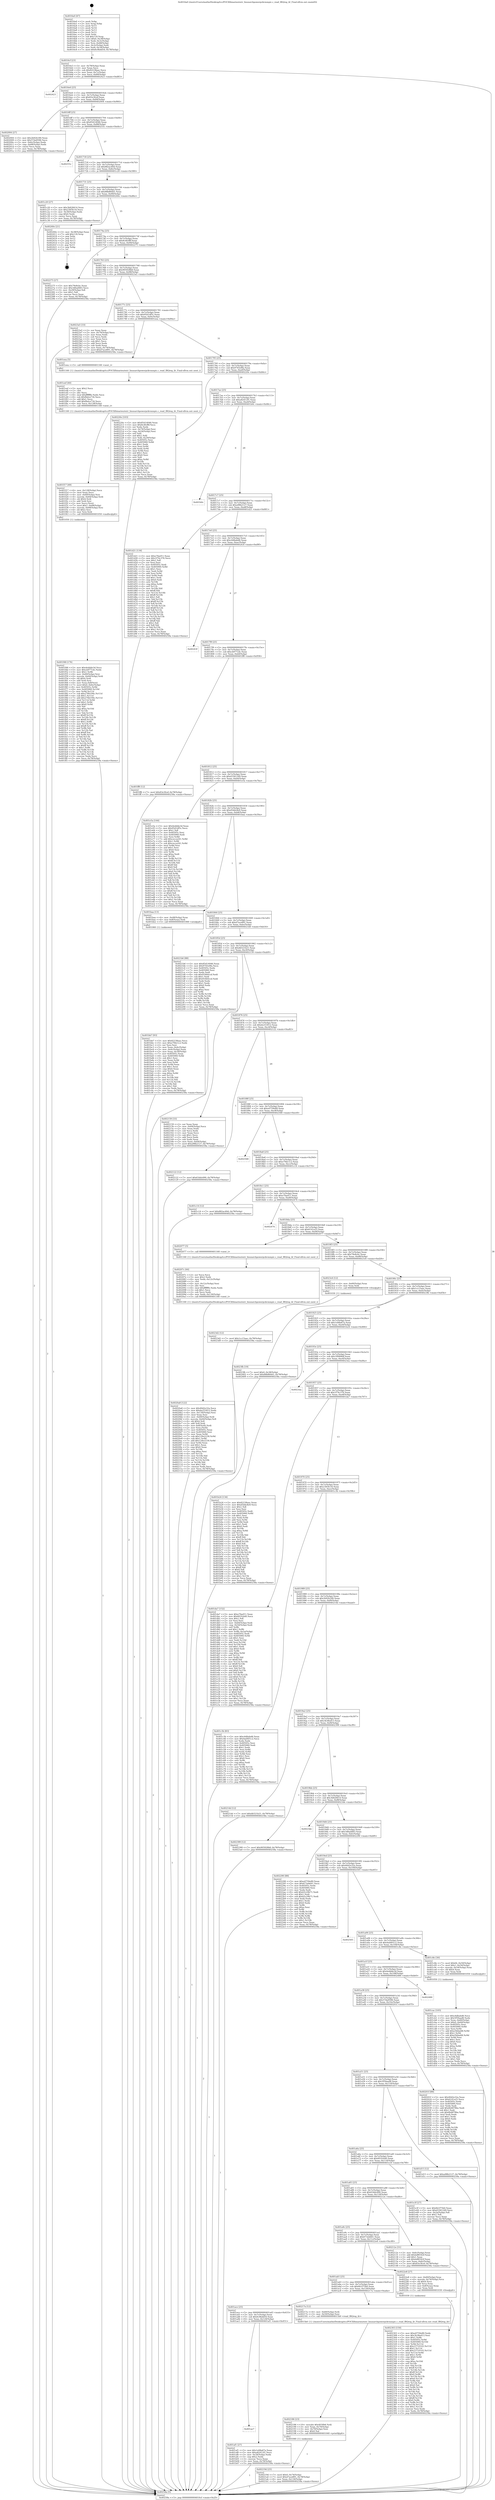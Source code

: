 digraph "0x4016a0" {
  label = "0x4016a0 (/mnt/c/Users/mathe/Desktop/tcc/POCII/binaries/extr_linuxarchpowerpckvmmpic.c_read_IRQreg_ilr_Final-ollvm.out::main(0))"
  labelloc = "t"
  node[shape=record]

  Entry [label="",width=0.3,height=0.3,shape=circle,fillcolor=black,style=filled]
  "0x4016cf" [label="{
     0x4016cf [23]\l
     | [instrs]\l
     &nbsp;&nbsp;0x4016cf \<+3\>: mov -0x78(%rbp),%eax\l
     &nbsp;&nbsp;0x4016d2 \<+2\>: mov %eax,%ecx\l
     &nbsp;&nbsp;0x4016d4 \<+6\>: sub $0x82238aac,%ecx\l
     &nbsp;&nbsp;0x4016da \<+3\>: mov %eax,-0x7c(%rbp)\l
     &nbsp;&nbsp;0x4016dd \<+3\>: mov %ecx,-0x80(%rbp)\l
     &nbsp;&nbsp;0x4016e0 \<+6\>: je 0000000000402423 \<main+0xd83\>\l
  }"]
  "0x402423" [label="{
     0x402423\l
  }", style=dashed]
  "0x4016e6" [label="{
     0x4016e6 [25]\l
     | [instrs]\l
     &nbsp;&nbsp;0x4016e6 \<+5\>: jmp 00000000004016eb \<main+0x4b\>\l
     &nbsp;&nbsp;0x4016eb \<+3\>: mov -0x7c(%rbp),%eax\l
     &nbsp;&nbsp;0x4016ee \<+5\>: sub $0x83e3fcef,%eax\l
     &nbsp;&nbsp;0x4016f3 \<+6\>: mov %eax,-0x84(%rbp)\l
     &nbsp;&nbsp;0x4016f9 \<+6\>: je 0000000000402004 \<main+0x964\>\l
  }"]
  Exit [label="",width=0.3,height=0.3,shape=circle,fillcolor=black,style=filled,peripheries=2]
  "0x402004" [label="{
     0x402004 [27]\l
     | [instrs]\l
     &nbsp;&nbsp;0x402004 \<+5\>: mov $0x2b92b180,%eax\l
     &nbsp;&nbsp;0x402009 \<+5\>: mov $0x57da9596,%ecx\l
     &nbsp;&nbsp;0x40200e \<+3\>: mov -0x6c(%rbp),%edx\l
     &nbsp;&nbsp;0x402011 \<+3\>: cmp -0x68(%rbp),%edx\l
     &nbsp;&nbsp;0x402014 \<+3\>: cmovl %ecx,%eax\l
     &nbsp;&nbsp;0x402017 \<+3\>: mov %eax,-0x78(%rbp)\l
     &nbsp;&nbsp;0x40201a \<+5\>: jmp 000000000040258a \<main+0xeea\>\l
  }"]
  "0x4016ff" [label="{
     0x4016ff [25]\l
     | [instrs]\l
     &nbsp;&nbsp;0x4016ff \<+5\>: jmp 0000000000401704 \<main+0x64\>\l
     &nbsp;&nbsp;0x401704 \<+3\>: mov -0x7c(%rbp),%eax\l
     &nbsp;&nbsp;0x401707 \<+5\>: sub $0x85d14046,%eax\l
     &nbsp;&nbsp;0x40170c \<+6\>: mov %eax,-0x88(%rbp)\l
     &nbsp;&nbsp;0x401712 \<+6\>: je 000000000040255c \<main+0xebc\>\l
  }"]
  "0x4023d2" [label="{
     0x4023d2 [12]\l
     | [instrs]\l
     &nbsp;&nbsp;0x4023d2 \<+7\>: movl $0x1cc15aac,-0x78(%rbp)\l
     &nbsp;&nbsp;0x4023d9 \<+5\>: jmp 000000000040258a \<main+0xeea\>\l
  }"]
  "0x40255c" [label="{
     0x40255c\l
  }", style=dashed]
  "0x401718" [label="{
     0x401718 [25]\l
     | [instrs]\l
     &nbsp;&nbsp;0x401718 \<+5\>: jmp 000000000040171d \<main+0x7d\>\l
     &nbsp;&nbsp;0x40171d \<+3\>: mov -0x7c(%rbp),%eax\l
     &nbsp;&nbsp;0x401720 \<+5\>: sub $0x882ac40d,%eax\l
     &nbsp;&nbsp;0x401725 \<+6\>: mov %eax,-0x8c(%rbp)\l
     &nbsp;&nbsp;0x40172b \<+6\>: je 0000000000401c20 \<main+0x580\>\l
  }"]
  "0x402303" [label="{
     0x402303 [150]\l
     | [instrs]\l
     &nbsp;&nbsp;0x402303 \<+5\>: mov $0xe0759e89,%edx\l
     &nbsp;&nbsp;0x402308 \<+5\>: mov $0x3b38ed13,%esi\l
     &nbsp;&nbsp;0x40230d \<+3\>: mov $0x1,%r8b\l
     &nbsp;&nbsp;0x402310 \<+8\>: mov 0x40505c,%r9d\l
     &nbsp;&nbsp;0x402318 \<+8\>: mov 0x405060,%r10d\l
     &nbsp;&nbsp;0x402320 \<+3\>: mov %r9d,%r11d\l
     &nbsp;&nbsp;0x402323 \<+7\>: sub $0x23710143,%r11d\l
     &nbsp;&nbsp;0x40232a \<+4\>: sub $0x1,%r11d\l
     &nbsp;&nbsp;0x40232e \<+7\>: add $0x23710143,%r11d\l
     &nbsp;&nbsp;0x402335 \<+4\>: imul %r11d,%r9d\l
     &nbsp;&nbsp;0x402339 \<+4\>: and $0x1,%r9d\l
     &nbsp;&nbsp;0x40233d \<+4\>: cmp $0x0,%r9d\l
     &nbsp;&nbsp;0x402341 \<+3\>: sete %bl\l
     &nbsp;&nbsp;0x402344 \<+4\>: cmp $0xa,%r10d\l
     &nbsp;&nbsp;0x402348 \<+4\>: setl %r14b\l
     &nbsp;&nbsp;0x40234c \<+3\>: mov %bl,%r15b\l
     &nbsp;&nbsp;0x40234f \<+4\>: xor $0xff,%r15b\l
     &nbsp;&nbsp;0x402353 \<+3\>: mov %r14b,%r12b\l
     &nbsp;&nbsp;0x402356 \<+4\>: xor $0xff,%r12b\l
     &nbsp;&nbsp;0x40235a \<+4\>: xor $0x0,%r8b\l
     &nbsp;&nbsp;0x40235e \<+3\>: mov %r15b,%r13b\l
     &nbsp;&nbsp;0x402361 \<+4\>: and $0x0,%r13b\l
     &nbsp;&nbsp;0x402365 \<+3\>: and %r8b,%bl\l
     &nbsp;&nbsp;0x402368 \<+3\>: mov %r12b,%al\l
     &nbsp;&nbsp;0x40236b \<+2\>: and $0x0,%al\l
     &nbsp;&nbsp;0x40236d \<+3\>: and %r8b,%r14b\l
     &nbsp;&nbsp;0x402370 \<+3\>: or %bl,%r13b\l
     &nbsp;&nbsp;0x402373 \<+3\>: or %r14b,%al\l
     &nbsp;&nbsp;0x402376 \<+3\>: xor %al,%r13b\l
     &nbsp;&nbsp;0x402379 \<+3\>: or %r12b,%r15b\l
     &nbsp;&nbsp;0x40237c \<+4\>: xor $0xff,%r15b\l
     &nbsp;&nbsp;0x402380 \<+4\>: or $0x0,%r8b\l
     &nbsp;&nbsp;0x402384 \<+3\>: and %r8b,%r15b\l
     &nbsp;&nbsp;0x402387 \<+3\>: or %r15b,%r13b\l
     &nbsp;&nbsp;0x40238a \<+4\>: test $0x1,%r13b\l
     &nbsp;&nbsp;0x40238e \<+3\>: cmovne %esi,%edx\l
     &nbsp;&nbsp;0x402391 \<+3\>: mov %edx,-0x78(%rbp)\l
     &nbsp;&nbsp;0x402394 \<+5\>: jmp 000000000040258a \<main+0xeea\>\l
  }"]
  "0x401c20" [label="{
     0x401c20 [27]\l
     | [instrs]\l
     &nbsp;&nbsp;0x401c20 \<+5\>: mov $0x3b828414,%eax\l
     &nbsp;&nbsp;0x401c25 \<+5\>: mov $0x2365fc16,%ecx\l
     &nbsp;&nbsp;0x401c2a \<+3\>: mov -0x30(%rbp),%edx\l
     &nbsp;&nbsp;0x401c2d \<+3\>: cmp $0x0,%edx\l
     &nbsp;&nbsp;0x401c30 \<+3\>: cmove %ecx,%eax\l
     &nbsp;&nbsp;0x401c33 \<+3\>: mov %eax,-0x78(%rbp)\l
     &nbsp;&nbsp;0x401c36 \<+5\>: jmp 000000000040258a \<main+0xeea\>\l
  }"]
  "0x401731" [label="{
     0x401731 [25]\l
     | [instrs]\l
     &nbsp;&nbsp;0x401731 \<+5\>: jmp 0000000000401736 \<main+0x96\>\l
     &nbsp;&nbsp;0x401736 \<+3\>: mov -0x7c(%rbp),%eax\l
     &nbsp;&nbsp;0x401739 \<+5\>: sub $0x88b864d1,%eax\l
     &nbsp;&nbsp;0x40173e \<+6\>: mov %eax,-0x90(%rbp)\l
     &nbsp;&nbsp;0x401744 \<+6\>: je 000000000040240e \<main+0xd6e\>\l
  }"]
  "0x40219d" [label="{
     0x40219d [25]\l
     | [instrs]\l
     &nbsp;&nbsp;0x40219d \<+7\>: movl $0x0,-0x74(%rbp)\l
     &nbsp;&nbsp;0x4021a4 \<+7\>: movl $0xd7ace891,-0x78(%rbp)\l
     &nbsp;&nbsp;0x4021ab \<+6\>: mov %eax,-0x134(%rbp)\l
     &nbsp;&nbsp;0x4021b1 \<+5\>: jmp 000000000040258a \<main+0xeea\>\l
  }"]
  "0x40240e" [label="{
     0x40240e [21]\l
     | [instrs]\l
     &nbsp;&nbsp;0x40240e \<+3\>: mov -0x38(%rbp),%eax\l
     &nbsp;&nbsp;0x402411 \<+7\>: add $0x118,%rsp\l
     &nbsp;&nbsp;0x402418 \<+1\>: pop %rbx\l
     &nbsp;&nbsp;0x402419 \<+2\>: pop %r12\l
     &nbsp;&nbsp;0x40241b \<+2\>: pop %r13\l
     &nbsp;&nbsp;0x40241d \<+2\>: pop %r14\l
     &nbsp;&nbsp;0x40241f \<+2\>: pop %r15\l
     &nbsp;&nbsp;0x402421 \<+1\>: pop %rbp\l
     &nbsp;&nbsp;0x402422 \<+1\>: ret\l
  }"]
  "0x40174a" [label="{
     0x40174a [25]\l
     | [instrs]\l
     &nbsp;&nbsp;0x40174a \<+5\>: jmp 000000000040174f \<main+0xaf\>\l
     &nbsp;&nbsp;0x40174f \<+3\>: mov -0x7c(%rbp),%eax\l
     &nbsp;&nbsp;0x401752 \<+5\>: sub $0x8c4fcf8f,%eax\l
     &nbsp;&nbsp;0x401757 \<+6\>: mov %eax,-0x94(%rbp)\l
     &nbsp;&nbsp;0x40175d \<+6\>: je 0000000000402275 \<main+0xbd5\>\l
  }"]
  "0x402186" [label="{
     0x402186 [23]\l
     | [instrs]\l
     &nbsp;&nbsp;0x402186 \<+10\>: movabs $0x4030b6,%rdi\l
     &nbsp;&nbsp;0x402190 \<+3\>: mov %eax,-0x70(%rbp)\l
     &nbsp;&nbsp;0x402193 \<+3\>: mov -0x70(%rbp),%esi\l
     &nbsp;&nbsp;0x402196 \<+2\>: mov $0x0,%al\l
     &nbsp;&nbsp;0x402198 \<+5\>: call 0000000000401040 \<printf@plt\>\l
     | [calls]\l
     &nbsp;&nbsp;0x401040 \{1\} (unknown)\l
  }"]
  "0x402275" [label="{
     0x402275 [27]\l
     | [instrs]\l
     &nbsp;&nbsp;0x402275 \<+5\>: mov $0x79e8cbc,%eax\l
     &nbsp;&nbsp;0x40227a \<+5\>: mov $0x3d6ad483,%ecx\l
     &nbsp;&nbsp;0x40227f \<+3\>: mov -0x29(%rbp),%dl\l
     &nbsp;&nbsp;0x402282 \<+3\>: test $0x1,%dl\l
     &nbsp;&nbsp;0x402285 \<+3\>: cmovne %ecx,%eax\l
     &nbsp;&nbsp;0x402288 \<+3\>: mov %eax,-0x78(%rbp)\l
     &nbsp;&nbsp;0x40228b \<+5\>: jmp 000000000040258a \<main+0xeea\>\l
  }"]
  "0x401763" [label="{
     0x401763 [25]\l
     | [instrs]\l
     &nbsp;&nbsp;0x401763 \<+5\>: jmp 0000000000401768 \<main+0xc8\>\l
     &nbsp;&nbsp;0x401768 \<+3\>: mov -0x7c(%rbp),%eax\l
     &nbsp;&nbsp;0x40176b \<+5\>: sub $0x905928b8,%eax\l
     &nbsp;&nbsp;0x401770 \<+6\>: mov %eax,-0x98(%rbp)\l
     &nbsp;&nbsp;0x401776 \<+6\>: je 00000000004023a5 \<main+0xd05\>\l
  }"]
  "0x4020a8" [label="{
     0x4020a8 [122]\l
     | [instrs]\l
     &nbsp;&nbsp;0x4020a8 \<+5\>: mov $0x40d2e32a,%ecx\l
     &nbsp;&nbsp;0x4020ad \<+5\>: mov $0xde253012,%edx\l
     &nbsp;&nbsp;0x4020b2 \<+6\>: mov -0x130(%rbp),%esi\l
     &nbsp;&nbsp;0x4020b8 \<+3\>: imul %eax,%esi\l
     &nbsp;&nbsp;0x4020bb \<+4\>: mov -0x60(%rbp),%rdi\l
     &nbsp;&nbsp;0x4020bf \<+4\>: movslq -0x64(%rbp),%r8\l
     &nbsp;&nbsp;0x4020c3 \<+4\>: shl $0x4,%r8\l
     &nbsp;&nbsp;0x4020c7 \<+3\>: add %r8,%rdi\l
     &nbsp;&nbsp;0x4020ca \<+4\>: mov 0x8(%rdi),%rdi\l
     &nbsp;&nbsp;0x4020ce \<+2\>: mov %esi,(%rdi)\l
     &nbsp;&nbsp;0x4020d0 \<+7\>: mov 0x40505c,%eax\l
     &nbsp;&nbsp;0x4020d7 \<+7\>: mov 0x405060,%esi\l
     &nbsp;&nbsp;0x4020de \<+3\>: mov %eax,%r9d\l
     &nbsp;&nbsp;0x4020e1 \<+7\>: sub $0x129e2239,%r9d\l
     &nbsp;&nbsp;0x4020e8 \<+4\>: sub $0x1,%r9d\l
     &nbsp;&nbsp;0x4020ec \<+7\>: add $0x129e2239,%r9d\l
     &nbsp;&nbsp;0x4020f3 \<+4\>: imul %r9d,%eax\l
     &nbsp;&nbsp;0x4020f7 \<+3\>: and $0x1,%eax\l
     &nbsp;&nbsp;0x4020fa \<+3\>: cmp $0x0,%eax\l
     &nbsp;&nbsp;0x4020fd \<+4\>: sete %r10b\l
     &nbsp;&nbsp;0x402101 \<+3\>: cmp $0xa,%esi\l
     &nbsp;&nbsp;0x402104 \<+4\>: setl %r11b\l
     &nbsp;&nbsp;0x402108 \<+3\>: mov %r10b,%bl\l
     &nbsp;&nbsp;0x40210b \<+3\>: and %r11b,%bl\l
     &nbsp;&nbsp;0x40210e \<+3\>: xor %r11b,%r10b\l
     &nbsp;&nbsp;0x402111 \<+3\>: or %r10b,%bl\l
     &nbsp;&nbsp;0x402114 \<+3\>: test $0x1,%bl\l
     &nbsp;&nbsp;0x402117 \<+3\>: cmovne %edx,%ecx\l
     &nbsp;&nbsp;0x40211a \<+3\>: mov %ecx,-0x78(%rbp)\l
     &nbsp;&nbsp;0x40211d \<+5\>: jmp 000000000040258a \<main+0xeea\>\l
  }"]
  "0x4023a5" [label="{
     0x4023a5 [33]\l
     | [instrs]\l
     &nbsp;&nbsp;0x4023a5 \<+2\>: xor %eax,%eax\l
     &nbsp;&nbsp;0x4023a7 \<+3\>: mov -0x74(%rbp),%ecx\l
     &nbsp;&nbsp;0x4023aa \<+2\>: mov %eax,%edx\l
     &nbsp;&nbsp;0x4023ac \<+2\>: sub %ecx,%edx\l
     &nbsp;&nbsp;0x4023ae \<+2\>: mov %eax,%ecx\l
     &nbsp;&nbsp;0x4023b0 \<+3\>: sub $0x1,%ecx\l
     &nbsp;&nbsp;0x4023b3 \<+2\>: add %ecx,%edx\l
     &nbsp;&nbsp;0x4023b5 \<+2\>: sub %edx,%eax\l
     &nbsp;&nbsp;0x4023b7 \<+3\>: mov %eax,-0x74(%rbp)\l
     &nbsp;&nbsp;0x4023ba \<+7\>: movl $0xd7ace891,-0x78(%rbp)\l
     &nbsp;&nbsp;0x4023c1 \<+5\>: jmp 000000000040258a \<main+0xeea\>\l
  }"]
  "0x40177c" [label="{
     0x40177c [25]\l
     | [instrs]\l
     &nbsp;&nbsp;0x40177c \<+5\>: jmp 0000000000401781 \<main+0xe1\>\l
     &nbsp;&nbsp;0x401781 \<+3\>: mov -0x7c(%rbp),%eax\l
     &nbsp;&nbsp;0x401784 \<+5\>: sub $0x95d1df5c,%eax\l
     &nbsp;&nbsp;0x401789 \<+6\>: mov %eax,-0x9c(%rbp)\l
     &nbsp;&nbsp;0x40178f \<+6\>: je 0000000000401eea \<main+0x84a\>\l
  }"]
  "0x40207c" [label="{
     0x40207c [44]\l
     | [instrs]\l
     &nbsp;&nbsp;0x40207c \<+2\>: xor %ecx,%ecx\l
     &nbsp;&nbsp;0x40207e \<+5\>: mov $0x2,%edx\l
     &nbsp;&nbsp;0x402083 \<+6\>: mov %edx,-0x12c(%rbp)\l
     &nbsp;&nbsp;0x402089 \<+1\>: cltd\l
     &nbsp;&nbsp;0x40208a \<+6\>: mov -0x12c(%rbp),%esi\l
     &nbsp;&nbsp;0x402090 \<+2\>: idiv %esi\l
     &nbsp;&nbsp;0x402092 \<+6\>: imul $0xfffffffe,%edx,%edx\l
     &nbsp;&nbsp;0x402098 \<+3\>: sub $0x1,%ecx\l
     &nbsp;&nbsp;0x40209b \<+2\>: sub %ecx,%edx\l
     &nbsp;&nbsp;0x40209d \<+6\>: mov %edx,-0x130(%rbp)\l
     &nbsp;&nbsp;0x4020a3 \<+5\>: call 0000000000401160 \<next_i\>\l
     | [calls]\l
     &nbsp;&nbsp;0x401160 \{1\} (/mnt/c/Users/mathe/Desktop/tcc/POCII/binaries/extr_linuxarchpowerpckvmmpic.c_read_IRQreg_ilr_Final-ollvm.out::next_i)\l
  }"]
  "0x401eea" [label="{
     0x401eea [5]\l
     | [instrs]\l
     &nbsp;&nbsp;0x401eea \<+5\>: call 0000000000401160 \<next_i\>\l
     | [calls]\l
     &nbsp;&nbsp;0x401160 \{1\} (/mnt/c/Users/mathe/Desktop/tcc/POCII/binaries/extr_linuxarchpowerpckvmmpic.c_read_IRQreg_ilr_Final-ollvm.out::next_i)\l
  }"]
  "0x401795" [label="{
     0x401795 [25]\l
     | [instrs]\l
     &nbsp;&nbsp;0x401795 \<+5\>: jmp 000000000040179a \<main+0xfa\>\l
     &nbsp;&nbsp;0x40179a \<+3\>: mov -0x7c(%rbp),%eax\l
     &nbsp;&nbsp;0x40179d \<+5\>: sub $0x9745e9fa,%eax\l
     &nbsp;&nbsp;0x4017a2 \<+6\>: mov %eax,-0xa0(%rbp)\l
     &nbsp;&nbsp;0x4017a8 \<+6\>: je 000000000040220e \<main+0xb6e\>\l
  }"]
  "0x401f48" [label="{
     0x401f48 [176]\l
     | [instrs]\l
     &nbsp;&nbsp;0x401f48 \<+5\>: mov $0x4eddde3d,%ecx\l
     &nbsp;&nbsp;0x401f4d \<+5\>: mov $0xcb977cdc,%edx\l
     &nbsp;&nbsp;0x401f52 \<+3\>: mov $0x1,%r8b\l
     &nbsp;&nbsp;0x401f55 \<+4\>: mov -0x60(%rbp),%rsi\l
     &nbsp;&nbsp;0x401f59 \<+4\>: movslq -0x64(%rbp),%rdi\l
     &nbsp;&nbsp;0x401f5d \<+4\>: shl $0x4,%rdi\l
     &nbsp;&nbsp;0x401f61 \<+3\>: add %rdi,%rsi\l
     &nbsp;&nbsp;0x401f64 \<+4\>: mov %rax,0x8(%rsi)\l
     &nbsp;&nbsp;0x401f68 \<+7\>: movl $0x0,-0x6c(%rbp)\l
     &nbsp;&nbsp;0x401f6f \<+8\>: mov 0x40505c,%r9d\l
     &nbsp;&nbsp;0x401f77 \<+8\>: mov 0x405060,%r10d\l
     &nbsp;&nbsp;0x401f7f \<+3\>: mov %r9d,%r11d\l
     &nbsp;&nbsp;0x401f82 \<+7\>: sub $0x276b194c,%r11d\l
     &nbsp;&nbsp;0x401f89 \<+4\>: sub $0x1,%r11d\l
     &nbsp;&nbsp;0x401f8d \<+7\>: add $0x276b194c,%r11d\l
     &nbsp;&nbsp;0x401f94 \<+4\>: imul %r11d,%r9d\l
     &nbsp;&nbsp;0x401f98 \<+4\>: and $0x1,%r9d\l
     &nbsp;&nbsp;0x401f9c \<+4\>: cmp $0x0,%r9d\l
     &nbsp;&nbsp;0x401fa0 \<+3\>: sete %bl\l
     &nbsp;&nbsp;0x401fa3 \<+4\>: cmp $0xa,%r10d\l
     &nbsp;&nbsp;0x401fa7 \<+4\>: setl %r14b\l
     &nbsp;&nbsp;0x401fab \<+3\>: mov %bl,%r15b\l
     &nbsp;&nbsp;0x401fae \<+4\>: xor $0xff,%r15b\l
     &nbsp;&nbsp;0x401fb2 \<+3\>: mov %r14b,%r12b\l
     &nbsp;&nbsp;0x401fb5 \<+4\>: xor $0xff,%r12b\l
     &nbsp;&nbsp;0x401fb9 \<+4\>: xor $0x1,%r8b\l
     &nbsp;&nbsp;0x401fbd \<+3\>: mov %r15b,%r13b\l
     &nbsp;&nbsp;0x401fc0 \<+4\>: and $0xff,%r13b\l
     &nbsp;&nbsp;0x401fc4 \<+3\>: and %r8b,%bl\l
     &nbsp;&nbsp;0x401fc7 \<+3\>: mov %r12b,%al\l
     &nbsp;&nbsp;0x401fca \<+2\>: and $0xff,%al\l
     &nbsp;&nbsp;0x401fcc \<+3\>: and %r8b,%r14b\l
     &nbsp;&nbsp;0x401fcf \<+3\>: or %bl,%r13b\l
     &nbsp;&nbsp;0x401fd2 \<+3\>: or %r14b,%al\l
     &nbsp;&nbsp;0x401fd5 \<+3\>: xor %al,%r13b\l
     &nbsp;&nbsp;0x401fd8 \<+3\>: or %r12b,%r15b\l
     &nbsp;&nbsp;0x401fdb \<+4\>: xor $0xff,%r15b\l
     &nbsp;&nbsp;0x401fdf \<+4\>: or $0x1,%r8b\l
     &nbsp;&nbsp;0x401fe3 \<+3\>: and %r8b,%r15b\l
     &nbsp;&nbsp;0x401fe6 \<+3\>: or %r15b,%r13b\l
     &nbsp;&nbsp;0x401fe9 \<+4\>: test $0x1,%r13b\l
     &nbsp;&nbsp;0x401fed \<+3\>: cmovne %edx,%ecx\l
     &nbsp;&nbsp;0x401ff0 \<+3\>: mov %ecx,-0x78(%rbp)\l
     &nbsp;&nbsp;0x401ff3 \<+5\>: jmp 000000000040258a \<main+0xeea\>\l
  }"]
  "0x40220e" [label="{
     0x40220e [103]\l
     | [instrs]\l
     &nbsp;&nbsp;0x40220e \<+5\>: mov $0x85d14046,%eax\l
     &nbsp;&nbsp;0x402213 \<+5\>: mov $0x8c4fcf8f,%ecx\l
     &nbsp;&nbsp;0x402218 \<+2\>: xor %edx,%edx\l
     &nbsp;&nbsp;0x40221a \<+3\>: mov -0x74(%rbp),%esi\l
     &nbsp;&nbsp;0x40221d \<+3\>: cmp -0x54(%rbp),%esi\l
     &nbsp;&nbsp;0x402220 \<+4\>: setl %dil\l
     &nbsp;&nbsp;0x402224 \<+4\>: and $0x1,%dil\l
     &nbsp;&nbsp;0x402228 \<+4\>: mov %dil,-0x29(%rbp)\l
     &nbsp;&nbsp;0x40222c \<+7\>: mov 0x40505c,%esi\l
     &nbsp;&nbsp;0x402233 \<+8\>: mov 0x405060,%r8d\l
     &nbsp;&nbsp;0x40223b \<+3\>: sub $0x1,%edx\l
     &nbsp;&nbsp;0x40223e \<+3\>: mov %esi,%r9d\l
     &nbsp;&nbsp;0x402241 \<+3\>: add %edx,%r9d\l
     &nbsp;&nbsp;0x402244 \<+4\>: imul %r9d,%esi\l
     &nbsp;&nbsp;0x402248 \<+3\>: and $0x1,%esi\l
     &nbsp;&nbsp;0x40224b \<+3\>: cmp $0x0,%esi\l
     &nbsp;&nbsp;0x40224e \<+4\>: sete %dil\l
     &nbsp;&nbsp;0x402252 \<+4\>: cmp $0xa,%r8d\l
     &nbsp;&nbsp;0x402256 \<+4\>: setl %r10b\l
     &nbsp;&nbsp;0x40225a \<+3\>: mov %dil,%r11b\l
     &nbsp;&nbsp;0x40225d \<+3\>: and %r10b,%r11b\l
     &nbsp;&nbsp;0x402260 \<+3\>: xor %r10b,%dil\l
     &nbsp;&nbsp;0x402263 \<+3\>: or %dil,%r11b\l
     &nbsp;&nbsp;0x402266 \<+4\>: test $0x1,%r11b\l
     &nbsp;&nbsp;0x40226a \<+3\>: cmovne %ecx,%eax\l
     &nbsp;&nbsp;0x40226d \<+3\>: mov %eax,-0x78(%rbp)\l
     &nbsp;&nbsp;0x402270 \<+5\>: jmp 000000000040258a \<main+0xeea\>\l
  }"]
  "0x4017ae" [label="{
     0x4017ae [25]\l
     | [instrs]\l
     &nbsp;&nbsp;0x4017ae \<+5\>: jmp 00000000004017b3 \<main+0x113\>\l
     &nbsp;&nbsp;0x4017b3 \<+3\>: mov -0x7c(%rbp),%eax\l
     &nbsp;&nbsp;0x4017b6 \<+5\>: sub $0xa82412f1,%eax\l
     &nbsp;&nbsp;0x4017bb \<+6\>: mov %eax,-0xa4(%rbp)\l
     &nbsp;&nbsp;0x4017c1 \<+6\>: je 0000000000401b0c \<main+0x46c\>\l
  }"]
  "0x401f17" [label="{
     0x401f17 [49]\l
     | [instrs]\l
     &nbsp;&nbsp;0x401f17 \<+6\>: mov -0x128(%rbp),%ecx\l
     &nbsp;&nbsp;0x401f1d \<+3\>: imul %eax,%ecx\l
     &nbsp;&nbsp;0x401f20 \<+4\>: mov -0x60(%rbp),%rsi\l
     &nbsp;&nbsp;0x401f24 \<+4\>: movslq -0x64(%rbp),%rdi\l
     &nbsp;&nbsp;0x401f28 \<+4\>: shl $0x4,%rdi\l
     &nbsp;&nbsp;0x401f2c \<+3\>: add %rdi,%rsi\l
     &nbsp;&nbsp;0x401f2f \<+2\>: mov %ecx,(%rsi)\l
     &nbsp;&nbsp;0x401f31 \<+7\>: movl $0x1,-0x68(%rbp)\l
     &nbsp;&nbsp;0x401f38 \<+4\>: movslq -0x68(%rbp),%rsi\l
     &nbsp;&nbsp;0x401f3c \<+4\>: shl $0x2,%rsi\l
     &nbsp;&nbsp;0x401f40 \<+3\>: mov %rsi,%rdi\l
     &nbsp;&nbsp;0x401f43 \<+5\>: call 0000000000401050 \<malloc@plt\>\l
     | [calls]\l
     &nbsp;&nbsp;0x401050 \{1\} (unknown)\l
  }"]
  "0x401b0c" [label="{
     0x401b0c\l
  }", style=dashed]
  "0x4017c7" [label="{
     0x4017c7 [25]\l
     | [instrs]\l
     &nbsp;&nbsp;0x4017c7 \<+5\>: jmp 00000000004017cc \<main+0x12c\>\l
     &nbsp;&nbsp;0x4017cc \<+3\>: mov -0x7c(%rbp),%eax\l
     &nbsp;&nbsp;0x4017cf \<+5\>: sub $0xa98b2127,%eax\l
     &nbsp;&nbsp;0x4017d4 \<+6\>: mov %eax,-0xa8(%rbp)\l
     &nbsp;&nbsp;0x4017da \<+6\>: je 0000000000401d21 \<main+0x681\>\l
  }"]
  "0x401eef" [label="{
     0x401eef [40]\l
     | [instrs]\l
     &nbsp;&nbsp;0x401eef \<+5\>: mov $0x2,%ecx\l
     &nbsp;&nbsp;0x401ef4 \<+1\>: cltd\l
     &nbsp;&nbsp;0x401ef5 \<+2\>: idiv %ecx\l
     &nbsp;&nbsp;0x401ef7 \<+6\>: imul $0xfffffffe,%edx,%ecx\l
     &nbsp;&nbsp;0x401efd \<+6\>: sub $0xfbdca734,%ecx\l
     &nbsp;&nbsp;0x401f03 \<+3\>: add $0x1,%ecx\l
     &nbsp;&nbsp;0x401f06 \<+6\>: add $0xfbdca734,%ecx\l
     &nbsp;&nbsp;0x401f0c \<+6\>: mov %ecx,-0x128(%rbp)\l
     &nbsp;&nbsp;0x401f12 \<+5\>: call 0000000000401160 \<next_i\>\l
     | [calls]\l
     &nbsp;&nbsp;0x401160 \{1\} (/mnt/c/Users/mathe/Desktop/tcc/POCII/binaries/extr_linuxarchpowerpckvmmpic.c_read_IRQreg_ilr_Final-ollvm.out::next_i)\l
  }"]
  "0x401d21" [label="{
     0x401d21 [134]\l
     | [instrs]\l
     &nbsp;&nbsp;0x401d21 \<+5\>: mov $0xe7faef11,%eax\l
     &nbsp;&nbsp;0x401d26 \<+5\>: mov $0x1f74c376,%ecx\l
     &nbsp;&nbsp;0x401d2b \<+2\>: mov $0x1,%dl\l
     &nbsp;&nbsp;0x401d2d \<+2\>: xor %esi,%esi\l
     &nbsp;&nbsp;0x401d2f \<+7\>: mov 0x40505c,%edi\l
     &nbsp;&nbsp;0x401d36 \<+8\>: mov 0x405060,%r8d\l
     &nbsp;&nbsp;0x401d3e \<+3\>: sub $0x1,%esi\l
     &nbsp;&nbsp;0x401d41 \<+3\>: mov %edi,%r9d\l
     &nbsp;&nbsp;0x401d44 \<+3\>: add %esi,%r9d\l
     &nbsp;&nbsp;0x401d47 \<+4\>: imul %r9d,%edi\l
     &nbsp;&nbsp;0x401d4b \<+3\>: and $0x1,%edi\l
     &nbsp;&nbsp;0x401d4e \<+3\>: cmp $0x0,%edi\l
     &nbsp;&nbsp;0x401d51 \<+4\>: sete %r10b\l
     &nbsp;&nbsp;0x401d55 \<+4\>: cmp $0xa,%r8d\l
     &nbsp;&nbsp;0x401d59 \<+4\>: setl %r11b\l
     &nbsp;&nbsp;0x401d5d \<+3\>: mov %r10b,%bl\l
     &nbsp;&nbsp;0x401d60 \<+3\>: xor $0xff,%bl\l
     &nbsp;&nbsp;0x401d63 \<+3\>: mov %r11b,%r14b\l
     &nbsp;&nbsp;0x401d66 \<+4\>: xor $0xff,%r14b\l
     &nbsp;&nbsp;0x401d6a \<+3\>: xor $0x1,%dl\l
     &nbsp;&nbsp;0x401d6d \<+3\>: mov %bl,%r15b\l
     &nbsp;&nbsp;0x401d70 \<+4\>: and $0xff,%r15b\l
     &nbsp;&nbsp;0x401d74 \<+3\>: and %dl,%r10b\l
     &nbsp;&nbsp;0x401d77 \<+3\>: mov %r14b,%r12b\l
     &nbsp;&nbsp;0x401d7a \<+4\>: and $0xff,%r12b\l
     &nbsp;&nbsp;0x401d7e \<+3\>: and %dl,%r11b\l
     &nbsp;&nbsp;0x401d81 \<+3\>: or %r10b,%r15b\l
     &nbsp;&nbsp;0x401d84 \<+3\>: or %r11b,%r12b\l
     &nbsp;&nbsp;0x401d87 \<+3\>: xor %r12b,%r15b\l
     &nbsp;&nbsp;0x401d8a \<+3\>: or %r14b,%bl\l
     &nbsp;&nbsp;0x401d8d \<+3\>: xor $0xff,%bl\l
     &nbsp;&nbsp;0x401d90 \<+3\>: or $0x1,%dl\l
     &nbsp;&nbsp;0x401d93 \<+2\>: and %dl,%bl\l
     &nbsp;&nbsp;0x401d95 \<+3\>: or %bl,%r15b\l
     &nbsp;&nbsp;0x401d98 \<+4\>: test $0x1,%r15b\l
     &nbsp;&nbsp;0x401d9c \<+3\>: cmovne %ecx,%eax\l
     &nbsp;&nbsp;0x401d9f \<+3\>: mov %eax,-0x78(%rbp)\l
     &nbsp;&nbsp;0x401da2 \<+5\>: jmp 000000000040258a \<main+0xeea\>\l
  }"]
  "0x4017e0" [label="{
     0x4017e0 [25]\l
     | [instrs]\l
     &nbsp;&nbsp;0x4017e0 \<+5\>: jmp 00000000004017e5 \<main+0x145\>\l
     &nbsp;&nbsp;0x4017e5 \<+3\>: mov -0x7c(%rbp),%eax\l
     &nbsp;&nbsp;0x4017e8 \<+5\>: sub $0xc6dbabd6,%eax\l
     &nbsp;&nbsp;0x4017ed \<+6\>: mov %eax,-0xac(%rbp)\l
     &nbsp;&nbsp;0x4017f3 \<+6\>: je 000000000040243f \<main+0xd9f\>\l
  }"]
  "0x401cac" [label="{
     0x401cac [105]\l
     | [instrs]\l
     &nbsp;&nbsp;0x401cac \<+5\>: mov $0xc6dbabd6,%ecx\l
     &nbsp;&nbsp;0x401cb1 \<+5\>: mov $0x5f59aad8,%edx\l
     &nbsp;&nbsp;0x401cb6 \<+4\>: mov %rax,-0x60(%rbp)\l
     &nbsp;&nbsp;0x401cba \<+7\>: movl $0x0,-0x64(%rbp)\l
     &nbsp;&nbsp;0x401cc1 \<+7\>: mov 0x40505c,%esi\l
     &nbsp;&nbsp;0x401cc8 \<+8\>: mov 0x405060,%r8d\l
     &nbsp;&nbsp;0x401cd0 \<+3\>: mov %esi,%r9d\l
     &nbsp;&nbsp;0x401cd3 \<+7\>: add $0xe5bfae68,%r9d\l
     &nbsp;&nbsp;0x401cda \<+4\>: sub $0x1,%r9d\l
     &nbsp;&nbsp;0x401cde \<+7\>: sub $0xe5bfae68,%r9d\l
     &nbsp;&nbsp;0x401ce5 \<+4\>: imul %r9d,%esi\l
     &nbsp;&nbsp;0x401ce9 \<+3\>: and $0x1,%esi\l
     &nbsp;&nbsp;0x401cec \<+3\>: cmp $0x0,%esi\l
     &nbsp;&nbsp;0x401cef \<+4\>: sete %r10b\l
     &nbsp;&nbsp;0x401cf3 \<+4\>: cmp $0xa,%r8d\l
     &nbsp;&nbsp;0x401cf7 \<+4\>: setl %r11b\l
     &nbsp;&nbsp;0x401cfb \<+3\>: mov %r10b,%bl\l
     &nbsp;&nbsp;0x401cfe \<+3\>: and %r11b,%bl\l
     &nbsp;&nbsp;0x401d01 \<+3\>: xor %r11b,%r10b\l
     &nbsp;&nbsp;0x401d04 \<+3\>: or %r10b,%bl\l
     &nbsp;&nbsp;0x401d07 \<+3\>: test $0x1,%bl\l
     &nbsp;&nbsp;0x401d0a \<+3\>: cmovne %edx,%ecx\l
     &nbsp;&nbsp;0x401d0d \<+3\>: mov %ecx,-0x78(%rbp)\l
     &nbsp;&nbsp;0x401d10 \<+5\>: jmp 000000000040258a \<main+0xeea\>\l
  }"]
  "0x40243f" [label="{
     0x40243f\l
  }", style=dashed]
  "0x4017f9" [label="{
     0x4017f9 [25]\l
     | [instrs]\l
     &nbsp;&nbsp;0x4017f9 \<+5\>: jmp 00000000004017fe \<main+0x15e\>\l
     &nbsp;&nbsp;0x4017fe \<+3\>: mov -0x7c(%rbp),%eax\l
     &nbsp;&nbsp;0x401801 \<+5\>: sub $0xcb977cdc,%eax\l
     &nbsp;&nbsp;0x401806 \<+6\>: mov %eax,-0xb0(%rbp)\l
     &nbsp;&nbsp;0x40180c \<+6\>: je 0000000000401ff8 \<main+0x958\>\l
  }"]
  "0x401bb7" [label="{
     0x401bb7 [93]\l
     | [instrs]\l
     &nbsp;&nbsp;0x401bb7 \<+5\>: mov $0x82238aac,%ecx\l
     &nbsp;&nbsp;0x401bbc \<+5\>: mov $0xe79dc1c2,%edx\l
     &nbsp;&nbsp;0x401bc1 \<+2\>: xor %esi,%esi\l
     &nbsp;&nbsp;0x401bc3 \<+3\>: mov %eax,-0x4c(%rbp)\l
     &nbsp;&nbsp;0x401bc6 \<+3\>: mov -0x4c(%rbp),%eax\l
     &nbsp;&nbsp;0x401bc9 \<+3\>: mov %eax,-0x30(%rbp)\l
     &nbsp;&nbsp;0x401bcc \<+7\>: mov 0x40505c,%eax\l
     &nbsp;&nbsp;0x401bd3 \<+8\>: mov 0x405060,%r8d\l
     &nbsp;&nbsp;0x401bdb \<+3\>: sub $0x1,%esi\l
     &nbsp;&nbsp;0x401bde \<+3\>: mov %eax,%r9d\l
     &nbsp;&nbsp;0x401be1 \<+3\>: add %esi,%r9d\l
     &nbsp;&nbsp;0x401be4 \<+4\>: imul %r9d,%eax\l
     &nbsp;&nbsp;0x401be8 \<+3\>: and $0x1,%eax\l
     &nbsp;&nbsp;0x401beb \<+3\>: cmp $0x0,%eax\l
     &nbsp;&nbsp;0x401bee \<+4\>: sete %r10b\l
     &nbsp;&nbsp;0x401bf2 \<+4\>: cmp $0xa,%r8d\l
     &nbsp;&nbsp;0x401bf6 \<+4\>: setl %r11b\l
     &nbsp;&nbsp;0x401bfa \<+3\>: mov %r10b,%bl\l
     &nbsp;&nbsp;0x401bfd \<+3\>: and %r11b,%bl\l
     &nbsp;&nbsp;0x401c00 \<+3\>: xor %r11b,%r10b\l
     &nbsp;&nbsp;0x401c03 \<+3\>: or %r10b,%bl\l
     &nbsp;&nbsp;0x401c06 \<+3\>: test $0x1,%bl\l
     &nbsp;&nbsp;0x401c09 \<+3\>: cmovne %edx,%ecx\l
     &nbsp;&nbsp;0x401c0c \<+3\>: mov %ecx,-0x78(%rbp)\l
     &nbsp;&nbsp;0x401c0f \<+5\>: jmp 000000000040258a \<main+0xeea\>\l
  }"]
  "0x401ff8" [label="{
     0x401ff8 [12]\l
     | [instrs]\l
     &nbsp;&nbsp;0x401ff8 \<+7\>: movl $0x83e3fcef,-0x78(%rbp)\l
     &nbsp;&nbsp;0x401fff \<+5\>: jmp 000000000040258a \<main+0xeea\>\l
  }"]
  "0x401812" [label="{
     0x401812 [25]\l
     | [instrs]\l
     &nbsp;&nbsp;0x401812 \<+5\>: jmp 0000000000401817 \<main+0x177\>\l
     &nbsp;&nbsp;0x401817 \<+3\>: mov -0x7c(%rbp),%eax\l
     &nbsp;&nbsp;0x40181a \<+5\>: sub $0xd3361249,%eax\l
     &nbsp;&nbsp;0x40181f \<+6\>: mov %eax,-0xb4(%rbp)\l
     &nbsp;&nbsp;0x401825 \<+6\>: je 0000000000401e5a \<main+0x7ba\>\l
  }"]
  "0x4016a0" [label="{
     0x4016a0 [47]\l
     | [instrs]\l
     &nbsp;&nbsp;0x4016a0 \<+1\>: push %rbp\l
     &nbsp;&nbsp;0x4016a1 \<+3\>: mov %rsp,%rbp\l
     &nbsp;&nbsp;0x4016a4 \<+2\>: push %r15\l
     &nbsp;&nbsp;0x4016a6 \<+2\>: push %r14\l
     &nbsp;&nbsp;0x4016a8 \<+2\>: push %r13\l
     &nbsp;&nbsp;0x4016aa \<+2\>: push %r12\l
     &nbsp;&nbsp;0x4016ac \<+1\>: push %rbx\l
     &nbsp;&nbsp;0x4016ad \<+7\>: sub $0x118,%rsp\l
     &nbsp;&nbsp;0x4016b4 \<+7\>: movl $0x0,-0x38(%rbp)\l
     &nbsp;&nbsp;0x4016bb \<+3\>: mov %edi,-0x3c(%rbp)\l
     &nbsp;&nbsp;0x4016be \<+4\>: mov %rsi,-0x48(%rbp)\l
     &nbsp;&nbsp;0x4016c2 \<+3\>: mov -0x3c(%rbp),%edi\l
     &nbsp;&nbsp;0x4016c5 \<+3\>: mov %edi,-0x34(%rbp)\l
     &nbsp;&nbsp;0x4016c8 \<+7\>: movl $0x6c9bdd54,-0x78(%rbp)\l
  }"]
  "0x401e5a" [label="{
     0x401e5a [144]\l
     | [instrs]\l
     &nbsp;&nbsp;0x401e5a \<+5\>: mov $0x4eddde3d,%eax\l
     &nbsp;&nbsp;0x401e5f \<+5\>: mov $0x95d1df5c,%ecx\l
     &nbsp;&nbsp;0x401e64 \<+2\>: mov $0x1,%dl\l
     &nbsp;&nbsp;0x401e66 \<+7\>: mov 0x40505c,%esi\l
     &nbsp;&nbsp;0x401e6d \<+7\>: mov 0x405060,%edi\l
     &nbsp;&nbsp;0x401e74 \<+3\>: mov %esi,%r8d\l
     &nbsp;&nbsp;0x401e77 \<+7\>: add $0xcecca241,%r8d\l
     &nbsp;&nbsp;0x401e7e \<+4\>: sub $0x1,%r8d\l
     &nbsp;&nbsp;0x401e82 \<+7\>: sub $0xcecca241,%r8d\l
     &nbsp;&nbsp;0x401e89 \<+4\>: imul %r8d,%esi\l
     &nbsp;&nbsp;0x401e8d \<+3\>: and $0x1,%esi\l
     &nbsp;&nbsp;0x401e90 \<+3\>: cmp $0x0,%esi\l
     &nbsp;&nbsp;0x401e93 \<+4\>: sete %r9b\l
     &nbsp;&nbsp;0x401e97 \<+3\>: cmp $0xa,%edi\l
     &nbsp;&nbsp;0x401e9a \<+4\>: setl %r10b\l
     &nbsp;&nbsp;0x401e9e \<+3\>: mov %r9b,%r11b\l
     &nbsp;&nbsp;0x401ea1 \<+4\>: xor $0xff,%r11b\l
     &nbsp;&nbsp;0x401ea5 \<+3\>: mov %r10b,%bl\l
     &nbsp;&nbsp;0x401ea8 \<+3\>: xor $0xff,%bl\l
     &nbsp;&nbsp;0x401eab \<+3\>: xor $0x0,%dl\l
     &nbsp;&nbsp;0x401eae \<+3\>: mov %r11b,%r14b\l
     &nbsp;&nbsp;0x401eb1 \<+4\>: and $0x0,%r14b\l
     &nbsp;&nbsp;0x401eb5 \<+3\>: and %dl,%r9b\l
     &nbsp;&nbsp;0x401eb8 \<+3\>: mov %bl,%r15b\l
     &nbsp;&nbsp;0x401ebb \<+4\>: and $0x0,%r15b\l
     &nbsp;&nbsp;0x401ebf \<+3\>: and %dl,%r10b\l
     &nbsp;&nbsp;0x401ec2 \<+3\>: or %r9b,%r14b\l
     &nbsp;&nbsp;0x401ec5 \<+3\>: or %r10b,%r15b\l
     &nbsp;&nbsp;0x401ec8 \<+3\>: xor %r15b,%r14b\l
     &nbsp;&nbsp;0x401ecb \<+3\>: or %bl,%r11b\l
     &nbsp;&nbsp;0x401ece \<+4\>: xor $0xff,%r11b\l
     &nbsp;&nbsp;0x401ed2 \<+3\>: or $0x0,%dl\l
     &nbsp;&nbsp;0x401ed5 \<+3\>: and %dl,%r11b\l
     &nbsp;&nbsp;0x401ed8 \<+3\>: or %r11b,%r14b\l
     &nbsp;&nbsp;0x401edb \<+4\>: test $0x1,%r14b\l
     &nbsp;&nbsp;0x401edf \<+3\>: cmovne %ecx,%eax\l
     &nbsp;&nbsp;0x401ee2 \<+3\>: mov %eax,-0x78(%rbp)\l
     &nbsp;&nbsp;0x401ee5 \<+5\>: jmp 000000000040258a \<main+0xeea\>\l
  }"]
  "0x40182b" [label="{
     0x40182b [25]\l
     | [instrs]\l
     &nbsp;&nbsp;0x40182b \<+5\>: jmp 0000000000401830 \<main+0x190\>\l
     &nbsp;&nbsp;0x401830 \<+3\>: mov -0x7c(%rbp),%eax\l
     &nbsp;&nbsp;0x401833 \<+5\>: sub $0xd5ddc8e9,%eax\l
     &nbsp;&nbsp;0x401838 \<+6\>: mov %eax,-0xb8(%rbp)\l
     &nbsp;&nbsp;0x40183e \<+6\>: je 0000000000401baa \<main+0x50a\>\l
  }"]
  "0x40258a" [label="{
     0x40258a [5]\l
     | [instrs]\l
     &nbsp;&nbsp;0x40258a \<+5\>: jmp 00000000004016cf \<main+0x2f\>\l
  }"]
  "0x401baa" [label="{
     0x401baa [13]\l
     | [instrs]\l
     &nbsp;&nbsp;0x401baa \<+4\>: mov -0x48(%rbp),%rax\l
     &nbsp;&nbsp;0x401bae \<+4\>: mov 0x8(%rax),%rdi\l
     &nbsp;&nbsp;0x401bb2 \<+5\>: call 0000000000401060 \<atoi@plt\>\l
     | [calls]\l
     &nbsp;&nbsp;0x401060 \{1\} (unknown)\l
  }"]
  "0x401844" [label="{
     0x401844 [25]\l
     | [instrs]\l
     &nbsp;&nbsp;0x401844 \<+5\>: jmp 0000000000401849 \<main+0x1a9\>\l
     &nbsp;&nbsp;0x401849 \<+3\>: mov -0x7c(%rbp),%eax\l
     &nbsp;&nbsp;0x40184c \<+5\>: sub $0xd7ace891,%eax\l
     &nbsp;&nbsp;0x401851 \<+6\>: mov %eax,-0xbc(%rbp)\l
     &nbsp;&nbsp;0x401857 \<+6\>: je 00000000004021b6 \<main+0xb16\>\l
  }"]
  "0x401ae7" [label="{
     0x401ae7\l
  }", style=dashed]
  "0x4021b6" [label="{
     0x4021b6 [88]\l
     | [instrs]\l
     &nbsp;&nbsp;0x4021b6 \<+5\>: mov $0x85d14046,%eax\l
     &nbsp;&nbsp;0x4021bb \<+5\>: mov $0x9745e9fa,%ecx\l
     &nbsp;&nbsp;0x4021c0 \<+7\>: mov 0x40505c,%edx\l
     &nbsp;&nbsp;0x4021c7 \<+7\>: mov 0x405060,%esi\l
     &nbsp;&nbsp;0x4021ce \<+2\>: mov %edx,%edi\l
     &nbsp;&nbsp;0x4021d0 \<+6\>: sub $0x916b0ccd,%edi\l
     &nbsp;&nbsp;0x4021d6 \<+3\>: sub $0x1,%edi\l
     &nbsp;&nbsp;0x4021d9 \<+6\>: add $0x916b0ccd,%edi\l
     &nbsp;&nbsp;0x4021df \<+3\>: imul %edi,%edx\l
     &nbsp;&nbsp;0x4021e2 \<+3\>: and $0x1,%edx\l
     &nbsp;&nbsp;0x4021e5 \<+3\>: cmp $0x0,%edx\l
     &nbsp;&nbsp;0x4021e8 \<+4\>: sete %r8b\l
     &nbsp;&nbsp;0x4021ec \<+3\>: cmp $0xa,%esi\l
     &nbsp;&nbsp;0x4021ef \<+4\>: setl %r9b\l
     &nbsp;&nbsp;0x4021f3 \<+3\>: mov %r8b,%r10b\l
     &nbsp;&nbsp;0x4021f6 \<+3\>: and %r9b,%r10b\l
     &nbsp;&nbsp;0x4021f9 \<+3\>: xor %r9b,%r8b\l
     &nbsp;&nbsp;0x4021fc \<+3\>: or %r8b,%r10b\l
     &nbsp;&nbsp;0x4021ff \<+4\>: test $0x1,%r10b\l
     &nbsp;&nbsp;0x402203 \<+3\>: cmovne %ecx,%eax\l
     &nbsp;&nbsp;0x402206 \<+3\>: mov %eax,-0x78(%rbp)\l
     &nbsp;&nbsp;0x402209 \<+5\>: jmp 000000000040258a \<main+0xeea\>\l
  }"]
  "0x40185d" [label="{
     0x40185d [25]\l
     | [instrs]\l
     &nbsp;&nbsp;0x40185d \<+5\>: jmp 0000000000401862 \<main+0x1c2\>\l
     &nbsp;&nbsp;0x401862 \<+3\>: mov -0x7c(%rbp),%eax\l
     &nbsp;&nbsp;0x401865 \<+5\>: sub $0xdb521b21,%eax\l
     &nbsp;&nbsp;0x40186a \<+6\>: mov %eax,-0xc0(%rbp)\l
     &nbsp;&nbsp;0x401870 \<+6\>: je 0000000000402159 \<main+0xab9\>\l
  }"]
  "0x401af1" [label="{
     0x401af1 [27]\l
     | [instrs]\l
     &nbsp;&nbsp;0x401af1 \<+5\>: mov $0x1e08a67a,%eax\l
     &nbsp;&nbsp;0x401af6 \<+5\>: mov $0xa82412f1,%ecx\l
     &nbsp;&nbsp;0x401afb \<+3\>: mov -0x34(%rbp),%edx\l
     &nbsp;&nbsp;0x401afe \<+3\>: cmp $0x2,%edx\l
     &nbsp;&nbsp;0x401b01 \<+3\>: cmovne %ecx,%eax\l
     &nbsp;&nbsp;0x401b04 \<+3\>: mov %eax,-0x78(%rbp)\l
     &nbsp;&nbsp;0x401b07 \<+5\>: jmp 000000000040258a \<main+0xeea\>\l
  }"]
  "0x402159" [label="{
     0x402159 [33]\l
     | [instrs]\l
     &nbsp;&nbsp;0x402159 \<+2\>: xor %eax,%eax\l
     &nbsp;&nbsp;0x40215b \<+3\>: mov -0x64(%rbp),%ecx\l
     &nbsp;&nbsp;0x40215e \<+2\>: mov %eax,%edx\l
     &nbsp;&nbsp;0x402160 \<+2\>: sub %ecx,%edx\l
     &nbsp;&nbsp;0x402162 \<+2\>: mov %eax,%ecx\l
     &nbsp;&nbsp;0x402164 \<+3\>: sub $0x1,%ecx\l
     &nbsp;&nbsp;0x402167 \<+2\>: add %ecx,%edx\l
     &nbsp;&nbsp;0x402169 \<+2\>: sub %edx,%eax\l
     &nbsp;&nbsp;0x40216b \<+3\>: mov %eax,-0x64(%rbp)\l
     &nbsp;&nbsp;0x40216e \<+7\>: movl $0xa98b2127,-0x78(%rbp)\l
     &nbsp;&nbsp;0x402175 \<+5\>: jmp 000000000040258a \<main+0xeea\>\l
  }"]
  "0x401876" [label="{
     0x401876 [25]\l
     | [instrs]\l
     &nbsp;&nbsp;0x401876 \<+5\>: jmp 000000000040187b \<main+0x1db\>\l
     &nbsp;&nbsp;0x40187b \<+3\>: mov -0x7c(%rbp),%eax\l
     &nbsp;&nbsp;0x40187e \<+5\>: sub $0xde253012,%eax\l
     &nbsp;&nbsp;0x401883 \<+6\>: mov %eax,-0xc4(%rbp)\l
     &nbsp;&nbsp;0x401889 \<+6\>: je 0000000000402122 \<main+0xa82\>\l
  }"]
  "0x401ace" [label="{
     0x401ace [25]\l
     | [instrs]\l
     &nbsp;&nbsp;0x401ace \<+5\>: jmp 0000000000401ad3 \<main+0x433\>\l
     &nbsp;&nbsp;0x401ad3 \<+3\>: mov -0x7c(%rbp),%eax\l
     &nbsp;&nbsp;0x401ad6 \<+5\>: sub $0x6c9bdd54,%eax\l
     &nbsp;&nbsp;0x401adb \<+6\>: mov %eax,-0x124(%rbp)\l
     &nbsp;&nbsp;0x401ae1 \<+6\>: je 0000000000401af1 \<main+0x451\>\l
  }"]
  "0x402122" [label="{
     0x402122 [12]\l
     | [instrs]\l
     &nbsp;&nbsp;0x402122 \<+7\>: movl $0x63ddc690,-0x78(%rbp)\l
     &nbsp;&nbsp;0x402129 \<+5\>: jmp 000000000040258a \<main+0xeea\>\l
  }"]
  "0x40188f" [label="{
     0x40188f [25]\l
     | [instrs]\l
     &nbsp;&nbsp;0x40188f \<+5\>: jmp 0000000000401894 \<main+0x1f4\>\l
     &nbsp;&nbsp;0x401894 \<+3\>: mov -0x7c(%rbp),%eax\l
     &nbsp;&nbsp;0x401897 \<+5\>: sub $0xe0759e89,%eax\l
     &nbsp;&nbsp;0x40189c \<+6\>: mov %eax,-0xc8(%rbp)\l
     &nbsp;&nbsp;0x4018a2 \<+6\>: je 0000000000402568 \<main+0xec8\>\l
  }"]
  "0x40217a" [label="{
     0x40217a [12]\l
     | [instrs]\l
     &nbsp;&nbsp;0x40217a \<+4\>: mov -0x60(%rbp),%rdi\l
     &nbsp;&nbsp;0x40217e \<+3\>: mov -0x50(%rbp),%esi\l
     &nbsp;&nbsp;0x402181 \<+5\>: call 00000000004015b0 \<read_IRQreg_ilr\>\l
     | [calls]\l
     &nbsp;&nbsp;0x4015b0 \{1\} (/mnt/c/Users/mathe/Desktop/tcc/POCII/binaries/extr_linuxarchpowerpckvmmpic.c_read_IRQreg_ilr_Final-ollvm.out::read_IRQreg_ilr)\l
  }"]
  "0x402568" [label="{
     0x402568\l
  }", style=dashed]
  "0x4018a8" [label="{
     0x4018a8 [25]\l
     | [instrs]\l
     &nbsp;&nbsp;0x4018a8 \<+5\>: jmp 00000000004018ad \<main+0x20d\>\l
     &nbsp;&nbsp;0x4018ad \<+3\>: mov -0x7c(%rbp),%eax\l
     &nbsp;&nbsp;0x4018b0 \<+5\>: sub $0xe79dc1c2,%eax\l
     &nbsp;&nbsp;0x4018b5 \<+6\>: mov %eax,-0xcc(%rbp)\l
     &nbsp;&nbsp;0x4018bb \<+6\>: je 0000000000401c14 \<main+0x574\>\l
  }"]
  "0x401ab5" [label="{
     0x401ab5 [25]\l
     | [instrs]\l
     &nbsp;&nbsp;0x401ab5 \<+5\>: jmp 0000000000401aba \<main+0x41a\>\l
     &nbsp;&nbsp;0x401aba \<+3\>: mov -0x7c(%rbp),%eax\l
     &nbsp;&nbsp;0x401abd \<+5\>: sub $0x6b1f75b0,%eax\l
     &nbsp;&nbsp;0x401ac2 \<+6\>: mov %eax,-0x120(%rbp)\l
     &nbsp;&nbsp;0x401ac8 \<+6\>: je 000000000040217a \<main+0xada\>\l
  }"]
  "0x401c14" [label="{
     0x401c14 [12]\l
     | [instrs]\l
     &nbsp;&nbsp;0x401c14 \<+7\>: movl $0x882ac40d,-0x78(%rbp)\l
     &nbsp;&nbsp;0x401c1b \<+5\>: jmp 000000000040258a \<main+0xeea\>\l
  }"]
  "0x4018c1" [label="{
     0x4018c1 [25]\l
     | [instrs]\l
     &nbsp;&nbsp;0x4018c1 \<+5\>: jmp 00000000004018c6 \<main+0x226\>\l
     &nbsp;&nbsp;0x4018c6 \<+3\>: mov -0x7c(%rbp),%eax\l
     &nbsp;&nbsp;0x4018c9 \<+5\>: sub $0xe7faef11,%eax\l
     &nbsp;&nbsp;0x4018ce \<+6\>: mov %eax,-0xd0(%rbp)\l
     &nbsp;&nbsp;0x4018d4 \<+6\>: je 0000000000402474 \<main+0xdd4\>\l
  }"]
  "0x4022e8" [label="{
     0x4022e8 [27]\l
     | [instrs]\l
     &nbsp;&nbsp;0x4022e8 \<+4\>: mov -0x60(%rbp),%rax\l
     &nbsp;&nbsp;0x4022ec \<+4\>: movslq -0x74(%rbp),%rcx\l
     &nbsp;&nbsp;0x4022f0 \<+4\>: shl $0x4,%rcx\l
     &nbsp;&nbsp;0x4022f4 \<+3\>: add %rcx,%rax\l
     &nbsp;&nbsp;0x4022f7 \<+4\>: mov 0x8(%rax),%rax\l
     &nbsp;&nbsp;0x4022fb \<+3\>: mov %rax,%rdi\l
     &nbsp;&nbsp;0x4022fe \<+5\>: call 0000000000401030 \<free@plt\>\l
     | [calls]\l
     &nbsp;&nbsp;0x401030 \{1\} (unknown)\l
  }"]
  "0x402474" [label="{
     0x402474\l
  }", style=dashed]
  "0x4018da" [label="{
     0x4018da [25]\l
     | [instrs]\l
     &nbsp;&nbsp;0x4018da \<+5\>: jmp 00000000004018df \<main+0x23f\>\l
     &nbsp;&nbsp;0x4018df \<+3\>: mov -0x7c(%rbp),%eax\l
     &nbsp;&nbsp;0x4018e2 \<+5\>: sub $0x6141a25,%eax\l
     &nbsp;&nbsp;0x4018e7 \<+6\>: mov %eax,-0xd4(%rbp)\l
     &nbsp;&nbsp;0x4018ed \<+6\>: je 0000000000402077 \<main+0x9d7\>\l
  }"]
  "0x401a9c" [label="{
     0x401a9c [25]\l
     | [instrs]\l
     &nbsp;&nbsp;0x401a9c \<+5\>: jmp 0000000000401aa1 \<main+0x401\>\l
     &nbsp;&nbsp;0x401aa1 \<+3\>: mov -0x7c(%rbp),%eax\l
     &nbsp;&nbsp;0x401aa4 \<+5\>: sub $0x673eb641,%eax\l
     &nbsp;&nbsp;0x401aa9 \<+6\>: mov %eax,-0x11c(%rbp)\l
     &nbsp;&nbsp;0x401aaf \<+6\>: je 00000000004022e8 \<main+0xc48\>\l
  }"]
  "0x402077" [label="{
     0x402077 [5]\l
     | [instrs]\l
     &nbsp;&nbsp;0x402077 \<+5\>: call 0000000000401160 \<next_i\>\l
     | [calls]\l
     &nbsp;&nbsp;0x401160 \{1\} (/mnt/c/Users/mathe/Desktop/tcc/POCII/binaries/extr_linuxarchpowerpckvmmpic.c_read_IRQreg_ilr_Final-ollvm.out::next_i)\l
  }"]
  "0x4018f3" [label="{
     0x4018f3 [25]\l
     | [instrs]\l
     &nbsp;&nbsp;0x4018f3 \<+5\>: jmp 00000000004018f8 \<main+0x258\>\l
     &nbsp;&nbsp;0x4018f8 \<+3\>: mov -0x7c(%rbp),%eax\l
     &nbsp;&nbsp;0x4018fb \<+5\>: sub $0x79e8cbc,%eax\l
     &nbsp;&nbsp;0x401900 \<+6\>: mov %eax,-0xd8(%rbp)\l
     &nbsp;&nbsp;0x401906 \<+6\>: je 00000000004023c6 \<main+0xd26\>\l
  }"]
  "0x40212e" [label="{
     0x40212e [31]\l
     | [instrs]\l
     &nbsp;&nbsp;0x40212e \<+3\>: mov -0x6c(%rbp),%eax\l
     &nbsp;&nbsp;0x402131 \<+5\>: add $0xbdf6542f,%eax\l
     &nbsp;&nbsp;0x402136 \<+3\>: add $0x1,%eax\l
     &nbsp;&nbsp;0x402139 \<+5\>: sub $0xbdf6542f,%eax\l
     &nbsp;&nbsp;0x40213e \<+3\>: mov %eax,-0x6c(%rbp)\l
     &nbsp;&nbsp;0x402141 \<+7\>: movl $0x83e3fcef,-0x78(%rbp)\l
     &nbsp;&nbsp;0x402148 \<+5\>: jmp 000000000040258a \<main+0xeea\>\l
  }"]
  "0x4023c6" [label="{
     0x4023c6 [12]\l
     | [instrs]\l
     &nbsp;&nbsp;0x4023c6 \<+4\>: mov -0x60(%rbp),%rax\l
     &nbsp;&nbsp;0x4023ca \<+3\>: mov %rax,%rdi\l
     &nbsp;&nbsp;0x4023cd \<+5\>: call 0000000000401030 \<free@plt\>\l
     | [calls]\l
     &nbsp;&nbsp;0x401030 \{1\} (unknown)\l
  }"]
  "0x40190c" [label="{
     0x40190c [25]\l
     | [instrs]\l
     &nbsp;&nbsp;0x40190c \<+5\>: jmp 0000000000401911 \<main+0x271\>\l
     &nbsp;&nbsp;0x401911 \<+3\>: mov -0x7c(%rbp),%eax\l
     &nbsp;&nbsp;0x401914 \<+5\>: sub $0x1cc15aac,%eax\l
     &nbsp;&nbsp;0x401919 \<+6\>: mov %eax,-0xdc(%rbp)\l
     &nbsp;&nbsp;0x40191f \<+6\>: je 00000000004023fb \<main+0xd5b\>\l
  }"]
  "0x401a83" [label="{
     0x401a83 [25]\l
     | [instrs]\l
     &nbsp;&nbsp;0x401a83 \<+5\>: jmp 0000000000401a88 \<main+0x3e8\>\l
     &nbsp;&nbsp;0x401a88 \<+3\>: mov -0x7c(%rbp),%eax\l
     &nbsp;&nbsp;0x401a8b \<+5\>: sub $0x63ddc690,%eax\l
     &nbsp;&nbsp;0x401a90 \<+6\>: mov %eax,-0x118(%rbp)\l
     &nbsp;&nbsp;0x401a96 \<+6\>: je 000000000040212e \<main+0xa8e\>\l
  }"]
  "0x4023fb" [label="{
     0x4023fb [19]\l
     | [instrs]\l
     &nbsp;&nbsp;0x4023fb \<+7\>: movl $0x0,-0x38(%rbp)\l
     &nbsp;&nbsp;0x402402 \<+7\>: movl $0x88b864d1,-0x78(%rbp)\l
     &nbsp;&nbsp;0x402409 \<+5\>: jmp 000000000040258a \<main+0xeea\>\l
  }"]
  "0x401925" [label="{
     0x401925 [25]\l
     | [instrs]\l
     &nbsp;&nbsp;0x401925 \<+5\>: jmp 000000000040192a \<main+0x28a\>\l
     &nbsp;&nbsp;0x40192a \<+3\>: mov -0x7c(%rbp),%eax\l
     &nbsp;&nbsp;0x40192d \<+5\>: sub $0x1e08a67a,%eax\l
     &nbsp;&nbsp;0x401932 \<+6\>: mov %eax,-0xe0(%rbp)\l
     &nbsp;&nbsp;0x401938 \<+6\>: je 0000000000401b24 \<main+0x484\>\l
  }"]
  "0x401e3f" [label="{
     0x401e3f [27]\l
     | [instrs]\l
     &nbsp;&nbsp;0x401e3f \<+5\>: mov $0x6b1f75b0,%eax\l
     &nbsp;&nbsp;0x401e44 \<+5\>: mov $0xd3361249,%ecx\l
     &nbsp;&nbsp;0x401e49 \<+3\>: mov -0x2a(%rbp),%dl\l
     &nbsp;&nbsp;0x401e4c \<+3\>: test $0x1,%dl\l
     &nbsp;&nbsp;0x401e4f \<+3\>: cmovne %ecx,%eax\l
     &nbsp;&nbsp;0x401e52 \<+3\>: mov %eax,-0x78(%rbp)\l
     &nbsp;&nbsp;0x401e55 \<+5\>: jmp 000000000040258a \<main+0xeea\>\l
  }"]
  "0x401b24" [label="{
     0x401b24 [134]\l
     | [instrs]\l
     &nbsp;&nbsp;0x401b24 \<+5\>: mov $0x82238aac,%eax\l
     &nbsp;&nbsp;0x401b29 \<+5\>: mov $0xd5ddc8e9,%ecx\l
     &nbsp;&nbsp;0x401b2e \<+2\>: mov $0x1,%dl\l
     &nbsp;&nbsp;0x401b30 \<+2\>: xor %esi,%esi\l
     &nbsp;&nbsp;0x401b32 \<+7\>: mov 0x40505c,%edi\l
     &nbsp;&nbsp;0x401b39 \<+8\>: mov 0x405060,%r8d\l
     &nbsp;&nbsp;0x401b41 \<+3\>: sub $0x1,%esi\l
     &nbsp;&nbsp;0x401b44 \<+3\>: mov %edi,%r9d\l
     &nbsp;&nbsp;0x401b47 \<+3\>: add %esi,%r9d\l
     &nbsp;&nbsp;0x401b4a \<+4\>: imul %r9d,%edi\l
     &nbsp;&nbsp;0x401b4e \<+3\>: and $0x1,%edi\l
     &nbsp;&nbsp;0x401b51 \<+3\>: cmp $0x0,%edi\l
     &nbsp;&nbsp;0x401b54 \<+4\>: sete %r10b\l
     &nbsp;&nbsp;0x401b58 \<+4\>: cmp $0xa,%r8d\l
     &nbsp;&nbsp;0x401b5c \<+4\>: setl %r11b\l
     &nbsp;&nbsp;0x401b60 \<+3\>: mov %r10b,%bl\l
     &nbsp;&nbsp;0x401b63 \<+3\>: xor $0xff,%bl\l
     &nbsp;&nbsp;0x401b66 \<+3\>: mov %r11b,%r14b\l
     &nbsp;&nbsp;0x401b69 \<+4\>: xor $0xff,%r14b\l
     &nbsp;&nbsp;0x401b6d \<+3\>: xor $0x0,%dl\l
     &nbsp;&nbsp;0x401b70 \<+3\>: mov %bl,%r15b\l
     &nbsp;&nbsp;0x401b73 \<+4\>: and $0x0,%r15b\l
     &nbsp;&nbsp;0x401b77 \<+3\>: and %dl,%r10b\l
     &nbsp;&nbsp;0x401b7a \<+3\>: mov %r14b,%r12b\l
     &nbsp;&nbsp;0x401b7d \<+4\>: and $0x0,%r12b\l
     &nbsp;&nbsp;0x401b81 \<+3\>: and %dl,%r11b\l
     &nbsp;&nbsp;0x401b84 \<+3\>: or %r10b,%r15b\l
     &nbsp;&nbsp;0x401b87 \<+3\>: or %r11b,%r12b\l
     &nbsp;&nbsp;0x401b8a \<+3\>: xor %r12b,%r15b\l
     &nbsp;&nbsp;0x401b8d \<+3\>: or %r14b,%bl\l
     &nbsp;&nbsp;0x401b90 \<+3\>: xor $0xff,%bl\l
     &nbsp;&nbsp;0x401b93 \<+3\>: or $0x0,%dl\l
     &nbsp;&nbsp;0x401b96 \<+2\>: and %dl,%bl\l
     &nbsp;&nbsp;0x401b98 \<+3\>: or %bl,%r15b\l
     &nbsp;&nbsp;0x401b9b \<+4\>: test $0x1,%r15b\l
     &nbsp;&nbsp;0x401b9f \<+3\>: cmovne %ecx,%eax\l
     &nbsp;&nbsp;0x401ba2 \<+3\>: mov %eax,-0x78(%rbp)\l
     &nbsp;&nbsp;0x401ba5 \<+5\>: jmp 000000000040258a \<main+0xeea\>\l
  }"]
  "0x40193e" [label="{
     0x40193e [25]\l
     | [instrs]\l
     &nbsp;&nbsp;0x40193e \<+5\>: jmp 0000000000401943 \<main+0x2a3\>\l
     &nbsp;&nbsp;0x401943 \<+3\>: mov -0x7c(%rbp),%eax\l
     &nbsp;&nbsp;0x401946 \<+5\>: sub $0x1f0908df,%eax\l
     &nbsp;&nbsp;0x40194b \<+6\>: mov %eax,-0xe4(%rbp)\l
     &nbsp;&nbsp;0x401951 \<+6\>: je 00000000004023ea \<main+0xd4a\>\l
  }"]
  "0x401a6a" [label="{
     0x401a6a [25]\l
     | [instrs]\l
     &nbsp;&nbsp;0x401a6a \<+5\>: jmp 0000000000401a6f \<main+0x3cf\>\l
     &nbsp;&nbsp;0x401a6f \<+3\>: mov -0x7c(%rbp),%eax\l
     &nbsp;&nbsp;0x401a72 \<+5\>: sub $0x601fcb40,%eax\l
     &nbsp;&nbsp;0x401a77 \<+6\>: mov %eax,-0x114(%rbp)\l
     &nbsp;&nbsp;0x401a7d \<+6\>: je 0000000000401e3f \<main+0x79f\>\l
  }"]
  "0x4023ea" [label="{
     0x4023ea\l
  }", style=dashed]
  "0x401957" [label="{
     0x401957 [25]\l
     | [instrs]\l
     &nbsp;&nbsp;0x401957 \<+5\>: jmp 000000000040195c \<main+0x2bc\>\l
     &nbsp;&nbsp;0x40195c \<+3\>: mov -0x7c(%rbp),%eax\l
     &nbsp;&nbsp;0x40195f \<+5\>: sub $0x1f74c376,%eax\l
     &nbsp;&nbsp;0x401964 \<+6\>: mov %eax,-0xe8(%rbp)\l
     &nbsp;&nbsp;0x40196a \<+6\>: je 0000000000401da7 \<main+0x707\>\l
  }"]
  "0x401d15" [label="{
     0x401d15 [12]\l
     | [instrs]\l
     &nbsp;&nbsp;0x401d15 \<+7\>: movl $0xa98b2127,-0x78(%rbp)\l
     &nbsp;&nbsp;0x401d1c \<+5\>: jmp 000000000040258a \<main+0xeea\>\l
  }"]
  "0x401da7" [label="{
     0x401da7 [152]\l
     | [instrs]\l
     &nbsp;&nbsp;0x401da7 \<+5\>: mov $0xe7faef11,%eax\l
     &nbsp;&nbsp;0x401dac \<+5\>: mov $0x601fcb40,%ecx\l
     &nbsp;&nbsp;0x401db1 \<+2\>: mov $0x1,%dl\l
     &nbsp;&nbsp;0x401db3 \<+2\>: xor %esi,%esi\l
     &nbsp;&nbsp;0x401db5 \<+3\>: mov -0x64(%rbp),%edi\l
     &nbsp;&nbsp;0x401db8 \<+3\>: cmp -0x54(%rbp),%edi\l
     &nbsp;&nbsp;0x401dbb \<+4\>: setl %r8b\l
     &nbsp;&nbsp;0x401dbf \<+4\>: and $0x1,%r8b\l
     &nbsp;&nbsp;0x401dc3 \<+4\>: mov %r8b,-0x2a(%rbp)\l
     &nbsp;&nbsp;0x401dc7 \<+7\>: mov 0x40505c,%edi\l
     &nbsp;&nbsp;0x401dce \<+8\>: mov 0x405060,%r9d\l
     &nbsp;&nbsp;0x401dd6 \<+3\>: sub $0x1,%esi\l
     &nbsp;&nbsp;0x401dd9 \<+3\>: mov %edi,%r10d\l
     &nbsp;&nbsp;0x401ddc \<+3\>: add %esi,%r10d\l
     &nbsp;&nbsp;0x401ddf \<+4\>: imul %r10d,%edi\l
     &nbsp;&nbsp;0x401de3 \<+3\>: and $0x1,%edi\l
     &nbsp;&nbsp;0x401de6 \<+3\>: cmp $0x0,%edi\l
     &nbsp;&nbsp;0x401de9 \<+4\>: sete %r8b\l
     &nbsp;&nbsp;0x401ded \<+4\>: cmp $0xa,%r9d\l
     &nbsp;&nbsp;0x401df1 \<+4\>: setl %r11b\l
     &nbsp;&nbsp;0x401df5 \<+3\>: mov %r8b,%bl\l
     &nbsp;&nbsp;0x401df8 \<+3\>: xor $0xff,%bl\l
     &nbsp;&nbsp;0x401dfb \<+3\>: mov %r11b,%r14b\l
     &nbsp;&nbsp;0x401dfe \<+4\>: xor $0xff,%r14b\l
     &nbsp;&nbsp;0x401e02 \<+3\>: xor $0x0,%dl\l
     &nbsp;&nbsp;0x401e05 \<+3\>: mov %bl,%r15b\l
     &nbsp;&nbsp;0x401e08 \<+4\>: and $0x0,%r15b\l
     &nbsp;&nbsp;0x401e0c \<+3\>: and %dl,%r8b\l
     &nbsp;&nbsp;0x401e0f \<+3\>: mov %r14b,%r12b\l
     &nbsp;&nbsp;0x401e12 \<+4\>: and $0x0,%r12b\l
     &nbsp;&nbsp;0x401e16 \<+3\>: and %dl,%r11b\l
     &nbsp;&nbsp;0x401e19 \<+3\>: or %r8b,%r15b\l
     &nbsp;&nbsp;0x401e1c \<+3\>: or %r11b,%r12b\l
     &nbsp;&nbsp;0x401e1f \<+3\>: xor %r12b,%r15b\l
     &nbsp;&nbsp;0x401e22 \<+3\>: or %r14b,%bl\l
     &nbsp;&nbsp;0x401e25 \<+3\>: xor $0xff,%bl\l
     &nbsp;&nbsp;0x401e28 \<+3\>: or $0x0,%dl\l
     &nbsp;&nbsp;0x401e2b \<+2\>: and %dl,%bl\l
     &nbsp;&nbsp;0x401e2d \<+3\>: or %bl,%r15b\l
     &nbsp;&nbsp;0x401e30 \<+4\>: test $0x1,%r15b\l
     &nbsp;&nbsp;0x401e34 \<+3\>: cmovne %ecx,%eax\l
     &nbsp;&nbsp;0x401e37 \<+3\>: mov %eax,-0x78(%rbp)\l
     &nbsp;&nbsp;0x401e3a \<+5\>: jmp 000000000040258a \<main+0xeea\>\l
  }"]
  "0x401970" [label="{
     0x401970 [25]\l
     | [instrs]\l
     &nbsp;&nbsp;0x401970 \<+5\>: jmp 0000000000401975 \<main+0x2d5\>\l
     &nbsp;&nbsp;0x401975 \<+3\>: mov -0x7c(%rbp),%eax\l
     &nbsp;&nbsp;0x401978 \<+5\>: sub $0x2365fc16,%eax\l
     &nbsp;&nbsp;0x40197d \<+6\>: mov %eax,-0xec(%rbp)\l
     &nbsp;&nbsp;0x401983 \<+6\>: je 0000000000401c3b \<main+0x59b\>\l
  }"]
  "0x401a51" [label="{
     0x401a51 [25]\l
     | [instrs]\l
     &nbsp;&nbsp;0x401a51 \<+5\>: jmp 0000000000401a56 \<main+0x3b6\>\l
     &nbsp;&nbsp;0x401a56 \<+3\>: mov -0x7c(%rbp),%eax\l
     &nbsp;&nbsp;0x401a59 \<+5\>: sub $0x5f59aad8,%eax\l
     &nbsp;&nbsp;0x401a5e \<+6\>: mov %eax,-0x110(%rbp)\l
     &nbsp;&nbsp;0x401a64 \<+6\>: je 0000000000401d15 \<main+0x675\>\l
  }"]
  "0x401c3b" [label="{
     0x401c3b [83]\l
     | [instrs]\l
     &nbsp;&nbsp;0x401c3b \<+5\>: mov $0xc6dbabd6,%eax\l
     &nbsp;&nbsp;0x401c40 \<+5\>: mov $0x4ad401c2,%ecx\l
     &nbsp;&nbsp;0x401c45 \<+2\>: xor %edx,%edx\l
     &nbsp;&nbsp;0x401c47 \<+7\>: mov 0x40505c,%esi\l
     &nbsp;&nbsp;0x401c4e \<+7\>: mov 0x405060,%edi\l
     &nbsp;&nbsp;0x401c55 \<+3\>: sub $0x1,%edx\l
     &nbsp;&nbsp;0x401c58 \<+3\>: mov %esi,%r8d\l
     &nbsp;&nbsp;0x401c5b \<+3\>: add %edx,%r8d\l
     &nbsp;&nbsp;0x401c5e \<+4\>: imul %r8d,%esi\l
     &nbsp;&nbsp;0x401c62 \<+3\>: and $0x1,%esi\l
     &nbsp;&nbsp;0x401c65 \<+3\>: cmp $0x0,%esi\l
     &nbsp;&nbsp;0x401c68 \<+4\>: sete %r9b\l
     &nbsp;&nbsp;0x401c6c \<+3\>: cmp $0xa,%edi\l
     &nbsp;&nbsp;0x401c6f \<+4\>: setl %r10b\l
     &nbsp;&nbsp;0x401c73 \<+3\>: mov %r9b,%r11b\l
     &nbsp;&nbsp;0x401c76 \<+3\>: and %r10b,%r11b\l
     &nbsp;&nbsp;0x401c79 \<+3\>: xor %r10b,%r9b\l
     &nbsp;&nbsp;0x401c7c \<+3\>: or %r9b,%r11b\l
     &nbsp;&nbsp;0x401c7f \<+4\>: test $0x1,%r11b\l
     &nbsp;&nbsp;0x401c83 \<+3\>: cmovne %ecx,%eax\l
     &nbsp;&nbsp;0x401c86 \<+3\>: mov %eax,-0x78(%rbp)\l
     &nbsp;&nbsp;0x401c89 \<+5\>: jmp 000000000040258a \<main+0xeea\>\l
  }"]
  "0x401989" [label="{
     0x401989 [25]\l
     | [instrs]\l
     &nbsp;&nbsp;0x401989 \<+5\>: jmp 000000000040198e \<main+0x2ee\>\l
     &nbsp;&nbsp;0x40198e \<+3\>: mov -0x7c(%rbp),%eax\l
     &nbsp;&nbsp;0x401991 \<+5\>: sub $0x2b92b180,%eax\l
     &nbsp;&nbsp;0x401996 \<+6\>: mov %eax,-0xf0(%rbp)\l
     &nbsp;&nbsp;0x40199c \<+6\>: je 000000000040214d \<main+0xaad\>\l
  }"]
  "0x40201f" [label="{
     0x40201f [88]\l
     | [instrs]\l
     &nbsp;&nbsp;0x40201f \<+5\>: mov $0x40d2e32a,%eax\l
     &nbsp;&nbsp;0x402024 \<+5\>: mov $0x6141a25,%ecx\l
     &nbsp;&nbsp;0x402029 \<+7\>: mov 0x40505c,%edx\l
     &nbsp;&nbsp;0x402030 \<+7\>: mov 0x405060,%esi\l
     &nbsp;&nbsp;0x402037 \<+2\>: mov %edx,%edi\l
     &nbsp;&nbsp;0x402039 \<+6\>: add $0x6b4878be,%edi\l
     &nbsp;&nbsp;0x40203f \<+3\>: sub $0x1,%edi\l
     &nbsp;&nbsp;0x402042 \<+6\>: sub $0x6b4878be,%edi\l
     &nbsp;&nbsp;0x402048 \<+3\>: imul %edi,%edx\l
     &nbsp;&nbsp;0x40204b \<+3\>: and $0x1,%edx\l
     &nbsp;&nbsp;0x40204e \<+3\>: cmp $0x0,%edx\l
     &nbsp;&nbsp;0x402051 \<+4\>: sete %r8b\l
     &nbsp;&nbsp;0x402055 \<+3\>: cmp $0xa,%esi\l
     &nbsp;&nbsp;0x402058 \<+4\>: setl %r9b\l
     &nbsp;&nbsp;0x40205c \<+3\>: mov %r8b,%r10b\l
     &nbsp;&nbsp;0x40205f \<+3\>: and %r9b,%r10b\l
     &nbsp;&nbsp;0x402062 \<+3\>: xor %r9b,%r8b\l
     &nbsp;&nbsp;0x402065 \<+3\>: or %r8b,%r10b\l
     &nbsp;&nbsp;0x402068 \<+4\>: test $0x1,%r10b\l
     &nbsp;&nbsp;0x40206c \<+3\>: cmovne %ecx,%eax\l
     &nbsp;&nbsp;0x40206f \<+3\>: mov %eax,-0x78(%rbp)\l
     &nbsp;&nbsp;0x402072 \<+5\>: jmp 000000000040258a \<main+0xeea\>\l
  }"]
  "0x40214d" [label="{
     0x40214d [12]\l
     | [instrs]\l
     &nbsp;&nbsp;0x40214d \<+7\>: movl $0xdb521b21,-0x78(%rbp)\l
     &nbsp;&nbsp;0x402154 \<+5\>: jmp 000000000040258a \<main+0xeea\>\l
  }"]
  "0x4019a2" [label="{
     0x4019a2 [25]\l
     | [instrs]\l
     &nbsp;&nbsp;0x4019a2 \<+5\>: jmp 00000000004019a7 \<main+0x307\>\l
     &nbsp;&nbsp;0x4019a7 \<+3\>: mov -0x7c(%rbp),%eax\l
     &nbsp;&nbsp;0x4019aa \<+5\>: sub $0x3b38ed13,%eax\l
     &nbsp;&nbsp;0x4019af \<+6\>: mov %eax,-0xf4(%rbp)\l
     &nbsp;&nbsp;0x4019b5 \<+6\>: je 0000000000402399 \<main+0xcf9\>\l
  }"]
  "0x401a38" [label="{
     0x401a38 [25]\l
     | [instrs]\l
     &nbsp;&nbsp;0x401a38 \<+5\>: jmp 0000000000401a3d \<main+0x39d\>\l
     &nbsp;&nbsp;0x401a3d \<+3\>: mov -0x7c(%rbp),%eax\l
     &nbsp;&nbsp;0x401a40 \<+5\>: sub $0x57da9596,%eax\l
     &nbsp;&nbsp;0x401a45 \<+6\>: mov %eax,-0x10c(%rbp)\l
     &nbsp;&nbsp;0x401a4b \<+6\>: je 000000000040201f \<main+0x97f\>\l
  }"]
  "0x402399" [label="{
     0x402399 [12]\l
     | [instrs]\l
     &nbsp;&nbsp;0x402399 \<+7\>: movl $0x905928b8,-0x78(%rbp)\l
     &nbsp;&nbsp;0x4023a0 \<+5\>: jmp 000000000040258a \<main+0xeea\>\l
  }"]
  "0x4019bb" [label="{
     0x4019bb [25]\l
     | [instrs]\l
     &nbsp;&nbsp;0x4019bb \<+5\>: jmp 00000000004019c0 \<main+0x320\>\l
     &nbsp;&nbsp;0x4019c0 \<+3\>: mov -0x7c(%rbp),%eax\l
     &nbsp;&nbsp;0x4019c3 \<+5\>: sub $0x3b828414,%eax\l
     &nbsp;&nbsp;0x4019c8 \<+6\>: mov %eax,-0xf8(%rbp)\l
     &nbsp;&nbsp;0x4019ce \<+6\>: je 00000000004023de \<main+0xd3e\>\l
  }"]
  "0x402480" [label="{
     0x402480\l
  }", style=dashed]
  "0x4023de" [label="{
     0x4023de\l
  }", style=dashed]
  "0x4019d4" [label="{
     0x4019d4 [25]\l
     | [instrs]\l
     &nbsp;&nbsp;0x4019d4 \<+5\>: jmp 00000000004019d9 \<main+0x339\>\l
     &nbsp;&nbsp;0x4019d9 \<+3\>: mov -0x7c(%rbp),%eax\l
     &nbsp;&nbsp;0x4019dc \<+5\>: sub $0x3d6ad483,%eax\l
     &nbsp;&nbsp;0x4019e1 \<+6\>: mov %eax,-0xfc(%rbp)\l
     &nbsp;&nbsp;0x4019e7 \<+6\>: je 0000000000402290 \<main+0xbf0\>\l
  }"]
  "0x401a1f" [label="{
     0x401a1f [25]\l
     | [instrs]\l
     &nbsp;&nbsp;0x401a1f \<+5\>: jmp 0000000000401a24 \<main+0x384\>\l
     &nbsp;&nbsp;0x401a24 \<+3\>: mov -0x7c(%rbp),%eax\l
     &nbsp;&nbsp;0x401a27 \<+5\>: sub $0x4eddde3d,%eax\l
     &nbsp;&nbsp;0x401a2c \<+6\>: mov %eax,-0x108(%rbp)\l
     &nbsp;&nbsp;0x401a32 \<+6\>: je 0000000000402480 \<main+0xde0\>\l
  }"]
  "0x402290" [label="{
     0x402290 [88]\l
     | [instrs]\l
     &nbsp;&nbsp;0x402290 \<+5\>: mov $0xe0759e89,%eax\l
     &nbsp;&nbsp;0x402295 \<+5\>: mov $0x673eb641,%ecx\l
     &nbsp;&nbsp;0x40229a \<+7\>: mov 0x40505c,%edx\l
     &nbsp;&nbsp;0x4022a1 \<+7\>: mov 0x405060,%esi\l
     &nbsp;&nbsp;0x4022a8 \<+2\>: mov %edx,%edi\l
     &nbsp;&nbsp;0x4022aa \<+6\>: add $0xb5c29b71,%edi\l
     &nbsp;&nbsp;0x4022b0 \<+3\>: sub $0x1,%edi\l
     &nbsp;&nbsp;0x4022b3 \<+6\>: sub $0xb5c29b71,%edi\l
     &nbsp;&nbsp;0x4022b9 \<+3\>: imul %edi,%edx\l
     &nbsp;&nbsp;0x4022bc \<+3\>: and $0x1,%edx\l
     &nbsp;&nbsp;0x4022bf \<+3\>: cmp $0x0,%edx\l
     &nbsp;&nbsp;0x4022c2 \<+4\>: sete %r8b\l
     &nbsp;&nbsp;0x4022c6 \<+3\>: cmp $0xa,%esi\l
     &nbsp;&nbsp;0x4022c9 \<+4\>: setl %r9b\l
     &nbsp;&nbsp;0x4022cd \<+3\>: mov %r8b,%r10b\l
     &nbsp;&nbsp;0x4022d0 \<+3\>: and %r9b,%r10b\l
     &nbsp;&nbsp;0x4022d3 \<+3\>: xor %r9b,%r8b\l
     &nbsp;&nbsp;0x4022d6 \<+3\>: or %r8b,%r10b\l
     &nbsp;&nbsp;0x4022d9 \<+4\>: test $0x1,%r10b\l
     &nbsp;&nbsp;0x4022dd \<+3\>: cmovne %ecx,%eax\l
     &nbsp;&nbsp;0x4022e0 \<+3\>: mov %eax,-0x78(%rbp)\l
     &nbsp;&nbsp;0x4022e3 \<+5\>: jmp 000000000040258a \<main+0xeea\>\l
  }"]
  "0x4019ed" [label="{
     0x4019ed [25]\l
     | [instrs]\l
     &nbsp;&nbsp;0x4019ed \<+5\>: jmp 00000000004019f2 \<main+0x352\>\l
     &nbsp;&nbsp;0x4019f2 \<+3\>: mov -0x7c(%rbp),%eax\l
     &nbsp;&nbsp;0x4019f5 \<+5\>: sub $0x40d2e32a,%eax\l
     &nbsp;&nbsp;0x4019fa \<+6\>: mov %eax,-0x100(%rbp)\l
     &nbsp;&nbsp;0x401a00 \<+6\>: je 0000000000402505 \<main+0xe65\>\l
  }"]
  "0x401c8e" [label="{
     0x401c8e [30]\l
     | [instrs]\l
     &nbsp;&nbsp;0x401c8e \<+7\>: movl $0x64,-0x50(%rbp)\l
     &nbsp;&nbsp;0x401c95 \<+7\>: movl $0x1,-0x54(%rbp)\l
     &nbsp;&nbsp;0x401c9c \<+4\>: movslq -0x54(%rbp),%rax\l
     &nbsp;&nbsp;0x401ca0 \<+4\>: shl $0x4,%rax\l
     &nbsp;&nbsp;0x401ca4 \<+3\>: mov %rax,%rdi\l
     &nbsp;&nbsp;0x401ca7 \<+5\>: call 0000000000401050 \<malloc@plt\>\l
     | [calls]\l
     &nbsp;&nbsp;0x401050 \{1\} (unknown)\l
  }"]
  "0x402505" [label="{
     0x402505\l
  }", style=dashed]
  "0x401a06" [label="{
     0x401a06 [25]\l
     | [instrs]\l
     &nbsp;&nbsp;0x401a06 \<+5\>: jmp 0000000000401a0b \<main+0x36b\>\l
     &nbsp;&nbsp;0x401a0b \<+3\>: mov -0x7c(%rbp),%eax\l
     &nbsp;&nbsp;0x401a0e \<+5\>: sub $0x4ad401c2,%eax\l
     &nbsp;&nbsp;0x401a13 \<+6\>: mov %eax,-0x104(%rbp)\l
     &nbsp;&nbsp;0x401a19 \<+6\>: je 0000000000401c8e \<main+0x5ee\>\l
  }"]
  Entry -> "0x4016a0" [label=" 1"]
  "0x4016cf" -> "0x402423" [label=" 0"]
  "0x4016cf" -> "0x4016e6" [label=" 39"]
  "0x40240e" -> Exit [label=" 1"]
  "0x4016e6" -> "0x402004" [label=" 2"]
  "0x4016e6" -> "0x4016ff" [label=" 37"]
  "0x4023fb" -> "0x40258a" [label=" 1"]
  "0x4016ff" -> "0x40255c" [label=" 0"]
  "0x4016ff" -> "0x401718" [label=" 37"]
  "0x4023d2" -> "0x40258a" [label=" 1"]
  "0x401718" -> "0x401c20" [label=" 1"]
  "0x401718" -> "0x401731" [label=" 36"]
  "0x4023c6" -> "0x4023d2" [label=" 1"]
  "0x401731" -> "0x40240e" [label=" 1"]
  "0x401731" -> "0x40174a" [label=" 35"]
  "0x4023a5" -> "0x40258a" [label=" 1"]
  "0x40174a" -> "0x402275" [label=" 2"]
  "0x40174a" -> "0x401763" [label=" 33"]
  "0x402399" -> "0x40258a" [label=" 1"]
  "0x401763" -> "0x4023a5" [label=" 1"]
  "0x401763" -> "0x40177c" [label=" 32"]
  "0x402303" -> "0x40258a" [label=" 1"]
  "0x40177c" -> "0x401eea" [label=" 1"]
  "0x40177c" -> "0x401795" [label=" 31"]
  "0x4022e8" -> "0x402303" [label=" 1"]
  "0x401795" -> "0x40220e" [label=" 2"]
  "0x401795" -> "0x4017ae" [label=" 29"]
  "0x402290" -> "0x40258a" [label=" 1"]
  "0x4017ae" -> "0x401b0c" [label=" 0"]
  "0x4017ae" -> "0x4017c7" [label=" 29"]
  "0x402275" -> "0x40258a" [label=" 2"]
  "0x4017c7" -> "0x401d21" [label=" 2"]
  "0x4017c7" -> "0x4017e0" [label=" 27"]
  "0x40220e" -> "0x40258a" [label=" 2"]
  "0x4017e0" -> "0x40243f" [label=" 0"]
  "0x4017e0" -> "0x4017f9" [label=" 27"]
  "0x4021b6" -> "0x40258a" [label=" 2"]
  "0x4017f9" -> "0x401ff8" [label=" 1"]
  "0x4017f9" -> "0x401812" [label=" 26"]
  "0x40219d" -> "0x40258a" [label=" 1"]
  "0x401812" -> "0x401e5a" [label=" 1"]
  "0x401812" -> "0x40182b" [label=" 25"]
  "0x402186" -> "0x40219d" [label=" 1"]
  "0x40182b" -> "0x401baa" [label=" 1"]
  "0x40182b" -> "0x401844" [label=" 24"]
  "0x40217a" -> "0x402186" [label=" 1"]
  "0x401844" -> "0x4021b6" [label=" 2"]
  "0x401844" -> "0x40185d" [label=" 22"]
  "0x402159" -> "0x40258a" [label=" 1"]
  "0x40185d" -> "0x402159" [label=" 1"]
  "0x40185d" -> "0x401876" [label=" 21"]
  "0x40214d" -> "0x40258a" [label=" 1"]
  "0x401876" -> "0x402122" [label=" 1"]
  "0x401876" -> "0x40188f" [label=" 20"]
  "0x402122" -> "0x40258a" [label=" 1"]
  "0x40188f" -> "0x402568" [label=" 0"]
  "0x40188f" -> "0x4018a8" [label=" 20"]
  "0x4020a8" -> "0x40258a" [label=" 1"]
  "0x4018a8" -> "0x401c14" [label=" 1"]
  "0x4018a8" -> "0x4018c1" [label=" 19"]
  "0x402077" -> "0x40207c" [label=" 1"]
  "0x4018c1" -> "0x402474" [label=" 0"]
  "0x4018c1" -> "0x4018da" [label=" 19"]
  "0x40201f" -> "0x40258a" [label=" 1"]
  "0x4018da" -> "0x402077" [label=" 1"]
  "0x4018da" -> "0x4018f3" [label=" 18"]
  "0x401ff8" -> "0x40258a" [label=" 1"]
  "0x4018f3" -> "0x4023c6" [label=" 1"]
  "0x4018f3" -> "0x40190c" [label=" 17"]
  "0x401f48" -> "0x40258a" [label=" 1"]
  "0x40190c" -> "0x4023fb" [label=" 1"]
  "0x40190c" -> "0x401925" [label=" 16"]
  "0x401eef" -> "0x401f17" [label=" 1"]
  "0x401925" -> "0x401b24" [label=" 1"]
  "0x401925" -> "0x40193e" [label=" 15"]
  "0x401eea" -> "0x401eef" [label=" 1"]
  "0x40193e" -> "0x4023ea" [label=" 0"]
  "0x40193e" -> "0x401957" [label=" 15"]
  "0x401e3f" -> "0x40258a" [label=" 2"]
  "0x401957" -> "0x401da7" [label=" 2"]
  "0x401957" -> "0x401970" [label=" 13"]
  "0x401da7" -> "0x40258a" [label=" 2"]
  "0x401970" -> "0x401c3b" [label=" 1"]
  "0x401970" -> "0x401989" [label=" 12"]
  "0x401d15" -> "0x40258a" [label=" 1"]
  "0x401989" -> "0x40214d" [label=" 1"]
  "0x401989" -> "0x4019a2" [label=" 11"]
  "0x401cac" -> "0x40258a" [label=" 1"]
  "0x4019a2" -> "0x402399" [label=" 1"]
  "0x4019a2" -> "0x4019bb" [label=" 10"]
  "0x401c3b" -> "0x40258a" [label=" 1"]
  "0x4019bb" -> "0x4023de" [label=" 0"]
  "0x4019bb" -> "0x4019d4" [label=" 10"]
  "0x401c20" -> "0x40258a" [label=" 1"]
  "0x4019d4" -> "0x402290" [label=" 1"]
  "0x4019d4" -> "0x4019ed" [label=" 9"]
  "0x401bb7" -> "0x40258a" [label=" 1"]
  "0x4019ed" -> "0x402505" [label=" 0"]
  "0x4019ed" -> "0x401a06" [label=" 9"]
  "0x401baa" -> "0x401bb7" [label=" 1"]
  "0x401a06" -> "0x401c8e" [label=" 1"]
  "0x401a06" -> "0x401a1f" [label=" 8"]
  "0x401c14" -> "0x40258a" [label=" 1"]
  "0x401a1f" -> "0x402480" [label=" 0"]
  "0x401a1f" -> "0x401a38" [label=" 8"]
  "0x401c8e" -> "0x401cac" [label=" 1"]
  "0x401a38" -> "0x40201f" [label=" 1"]
  "0x401a38" -> "0x401a51" [label=" 7"]
  "0x401d21" -> "0x40258a" [label=" 2"]
  "0x401a51" -> "0x401d15" [label=" 1"]
  "0x401a51" -> "0x401a6a" [label=" 6"]
  "0x401e5a" -> "0x40258a" [label=" 1"]
  "0x401a6a" -> "0x401e3f" [label=" 2"]
  "0x401a6a" -> "0x401a83" [label=" 4"]
  "0x401f17" -> "0x401f48" [label=" 1"]
  "0x401a83" -> "0x40212e" [label=" 1"]
  "0x401a83" -> "0x401a9c" [label=" 3"]
  "0x402004" -> "0x40258a" [label=" 2"]
  "0x401a9c" -> "0x4022e8" [label=" 1"]
  "0x401a9c" -> "0x401ab5" [label=" 2"]
  "0x40207c" -> "0x4020a8" [label=" 1"]
  "0x401ab5" -> "0x40217a" [label=" 1"]
  "0x401ab5" -> "0x401ace" [label=" 1"]
  "0x40212e" -> "0x40258a" [label=" 1"]
  "0x401ace" -> "0x401af1" [label=" 1"]
  "0x401ace" -> "0x401ae7" [label=" 0"]
  "0x401af1" -> "0x40258a" [label=" 1"]
  "0x4016a0" -> "0x4016cf" [label=" 1"]
  "0x40258a" -> "0x4016cf" [label=" 38"]
  "0x401b24" -> "0x40258a" [label=" 1"]
}
